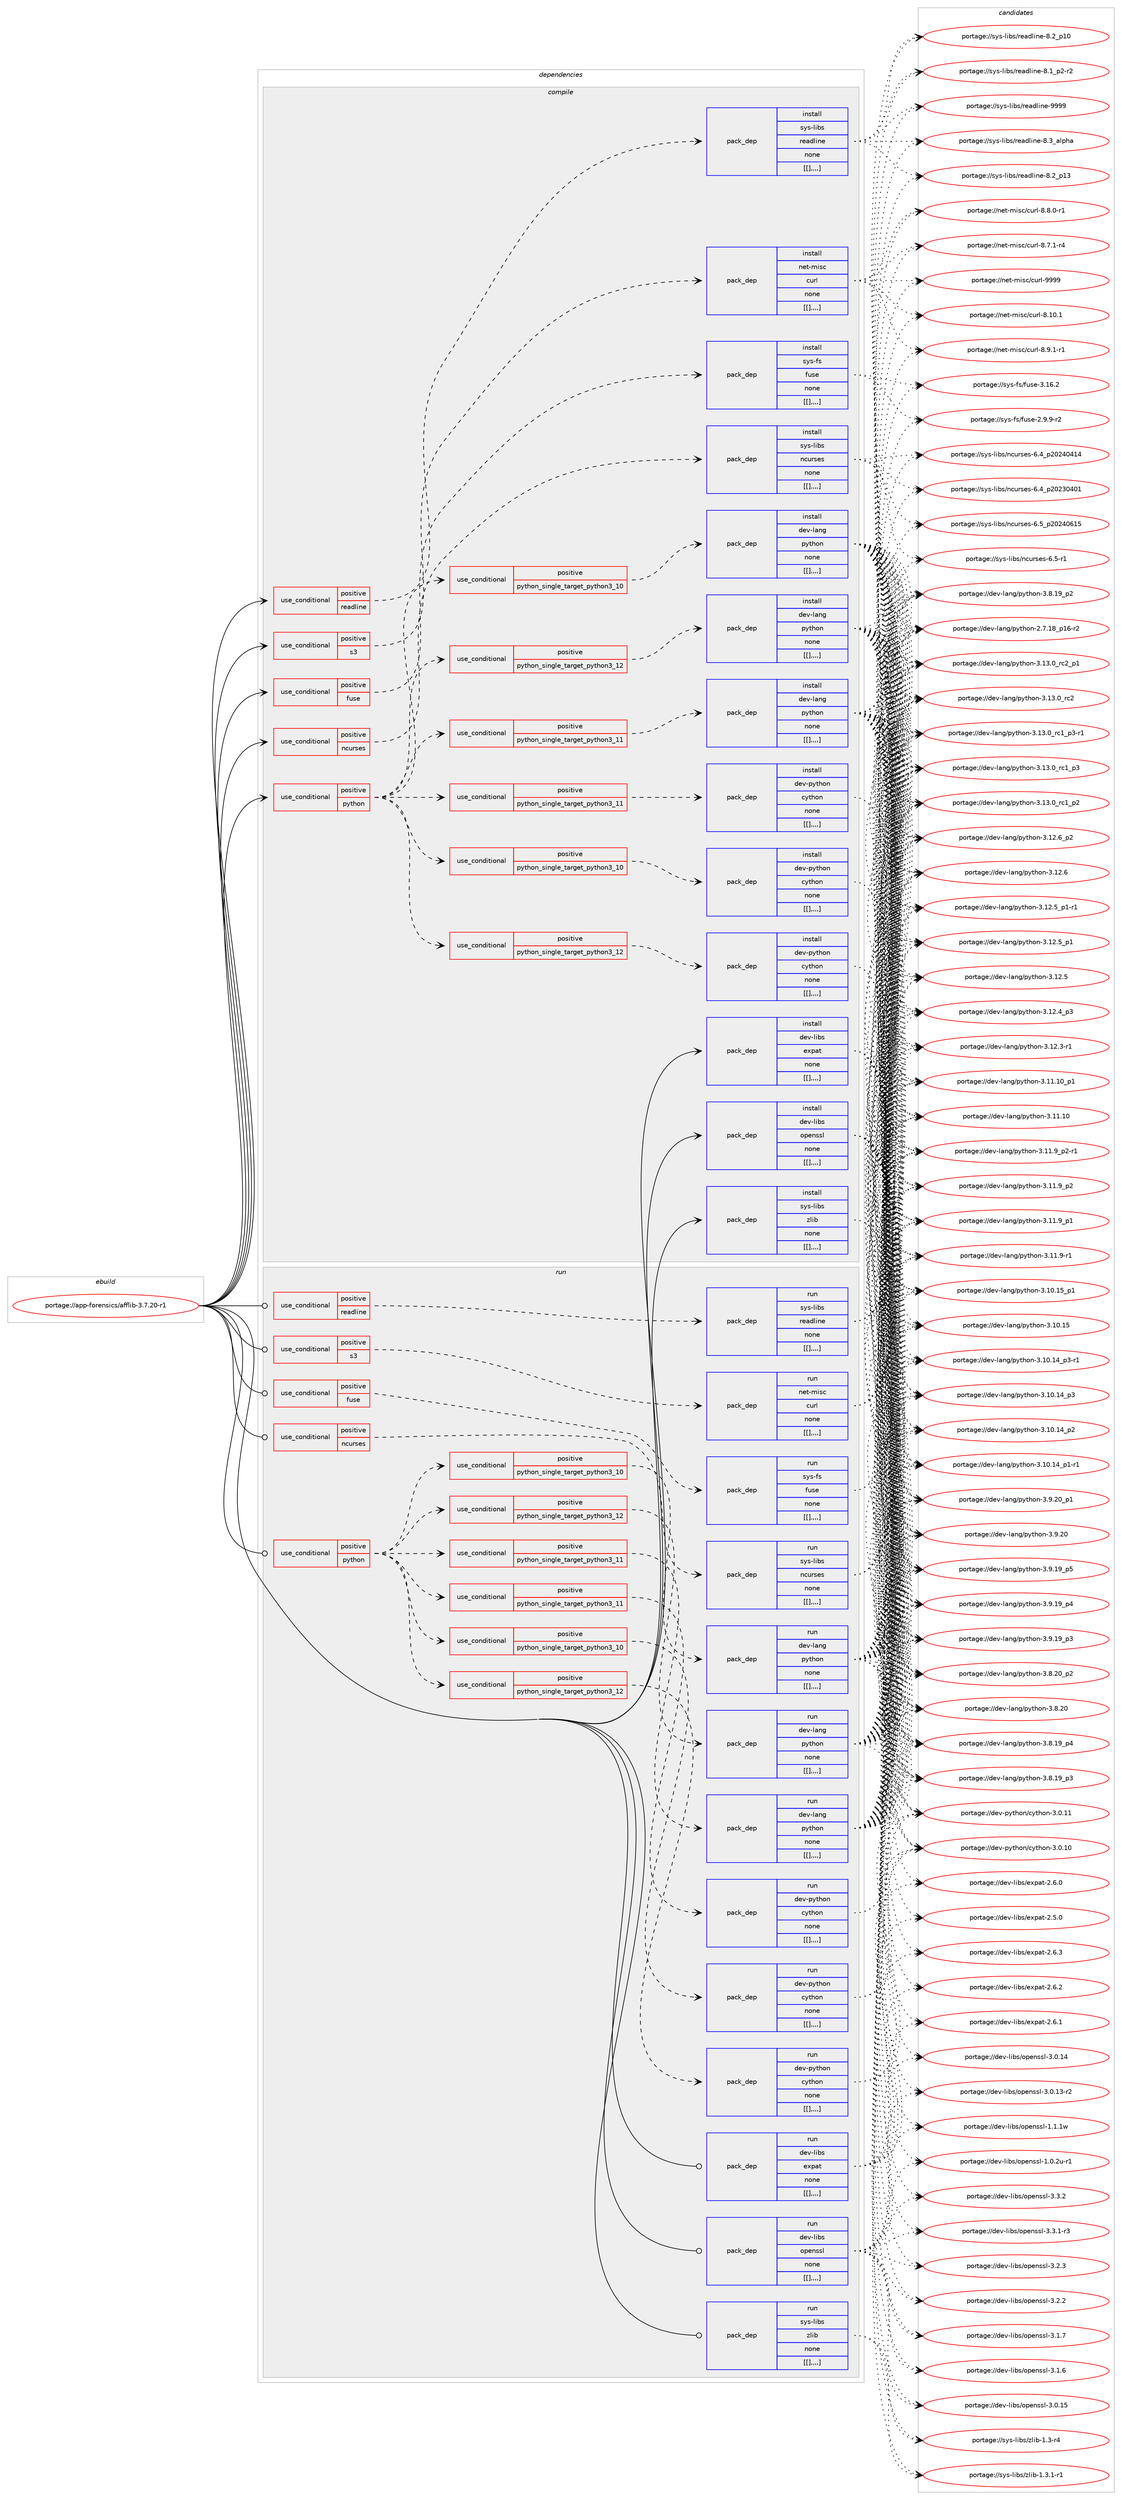 digraph prolog {

# *************
# Graph options
# *************

newrank=true;
concentrate=true;
compound=true;
graph [rankdir=LR,fontname=Helvetica,fontsize=10,ranksep=1.5];#, ranksep=2.5, nodesep=0.2];
edge  [arrowhead=vee];
node  [fontname=Helvetica,fontsize=10];

# **********
# The ebuild
# **********

subgraph cluster_leftcol {
color=gray;
label=<<i>ebuild</i>>;
id [label="portage://app-forensics/afflib-3.7.20-r1", color=red, width=4, href="../app-forensics/afflib-3.7.20-r1.svg"];
}

# ****************
# The dependencies
# ****************

subgraph cluster_midcol {
color=gray;
label=<<i>dependencies</i>>;
subgraph cluster_compile {
fillcolor="#eeeeee";
style=filled;
label=<<i>compile</i>>;
subgraph cond11014 {
dependency36762 [label=<<TABLE BORDER="0" CELLBORDER="1" CELLSPACING="0" CELLPADDING="4"><TR><TD ROWSPAN="3" CELLPADDING="10">use_conditional</TD></TR><TR><TD>positive</TD></TR><TR><TD>fuse</TD></TR></TABLE>>, shape=none, color=red];
subgraph pack25385 {
dependency36763 [label=<<TABLE BORDER="0" CELLBORDER="1" CELLSPACING="0" CELLPADDING="4" WIDTH="220"><TR><TD ROWSPAN="6" CELLPADDING="30">pack_dep</TD></TR><TR><TD WIDTH="110">install</TD></TR><TR><TD>sys-fs</TD></TR><TR><TD>fuse</TD></TR><TR><TD>none</TD></TR><TR><TD>[[],,,,]</TD></TR></TABLE>>, shape=none, color=blue];
}
dependency36762:e -> dependency36763:w [weight=20,style="dashed",arrowhead="vee"];
}
id:e -> dependency36762:w [weight=20,style="solid",arrowhead="vee"];
subgraph cond11015 {
dependency36764 [label=<<TABLE BORDER="0" CELLBORDER="1" CELLSPACING="0" CELLPADDING="4"><TR><TD ROWSPAN="3" CELLPADDING="10">use_conditional</TD></TR><TR><TD>positive</TD></TR><TR><TD>ncurses</TD></TR></TABLE>>, shape=none, color=red];
subgraph pack25386 {
dependency36765 [label=<<TABLE BORDER="0" CELLBORDER="1" CELLSPACING="0" CELLPADDING="4" WIDTH="220"><TR><TD ROWSPAN="6" CELLPADDING="30">pack_dep</TD></TR><TR><TD WIDTH="110">install</TD></TR><TR><TD>sys-libs</TD></TR><TR><TD>ncurses</TD></TR><TR><TD>none</TD></TR><TR><TD>[[],,,,]</TD></TR></TABLE>>, shape=none, color=blue];
}
dependency36764:e -> dependency36765:w [weight=20,style="dashed",arrowhead="vee"];
}
id:e -> dependency36764:w [weight=20,style="solid",arrowhead="vee"];
subgraph cond11016 {
dependency36766 [label=<<TABLE BORDER="0" CELLBORDER="1" CELLSPACING="0" CELLPADDING="4"><TR><TD ROWSPAN="3" CELLPADDING="10">use_conditional</TD></TR><TR><TD>positive</TD></TR><TR><TD>python</TD></TR></TABLE>>, shape=none, color=red];
subgraph cond11017 {
dependency36767 [label=<<TABLE BORDER="0" CELLBORDER="1" CELLSPACING="0" CELLPADDING="4"><TR><TD ROWSPAN="3" CELLPADDING="10">use_conditional</TD></TR><TR><TD>positive</TD></TR><TR><TD>python_single_target_python3_10</TD></TR></TABLE>>, shape=none, color=red];
subgraph pack25387 {
dependency36768 [label=<<TABLE BORDER="0" CELLBORDER="1" CELLSPACING="0" CELLPADDING="4" WIDTH="220"><TR><TD ROWSPAN="6" CELLPADDING="30">pack_dep</TD></TR><TR><TD WIDTH="110">install</TD></TR><TR><TD>dev-lang</TD></TR><TR><TD>python</TD></TR><TR><TD>none</TD></TR><TR><TD>[[],,,,]</TD></TR></TABLE>>, shape=none, color=blue];
}
dependency36767:e -> dependency36768:w [weight=20,style="dashed",arrowhead="vee"];
}
dependency36766:e -> dependency36767:w [weight=20,style="dashed",arrowhead="vee"];
subgraph cond11018 {
dependency36769 [label=<<TABLE BORDER="0" CELLBORDER="1" CELLSPACING="0" CELLPADDING="4"><TR><TD ROWSPAN="3" CELLPADDING="10">use_conditional</TD></TR><TR><TD>positive</TD></TR><TR><TD>python_single_target_python3_11</TD></TR></TABLE>>, shape=none, color=red];
subgraph pack25388 {
dependency36770 [label=<<TABLE BORDER="0" CELLBORDER="1" CELLSPACING="0" CELLPADDING="4" WIDTH="220"><TR><TD ROWSPAN="6" CELLPADDING="30">pack_dep</TD></TR><TR><TD WIDTH="110">install</TD></TR><TR><TD>dev-lang</TD></TR><TR><TD>python</TD></TR><TR><TD>none</TD></TR><TR><TD>[[],,,,]</TD></TR></TABLE>>, shape=none, color=blue];
}
dependency36769:e -> dependency36770:w [weight=20,style="dashed",arrowhead="vee"];
}
dependency36766:e -> dependency36769:w [weight=20,style="dashed",arrowhead="vee"];
subgraph cond11019 {
dependency36771 [label=<<TABLE BORDER="0" CELLBORDER="1" CELLSPACING="0" CELLPADDING="4"><TR><TD ROWSPAN="3" CELLPADDING="10">use_conditional</TD></TR><TR><TD>positive</TD></TR><TR><TD>python_single_target_python3_12</TD></TR></TABLE>>, shape=none, color=red];
subgraph pack25389 {
dependency36772 [label=<<TABLE BORDER="0" CELLBORDER="1" CELLSPACING="0" CELLPADDING="4" WIDTH="220"><TR><TD ROWSPAN="6" CELLPADDING="30">pack_dep</TD></TR><TR><TD WIDTH="110">install</TD></TR><TR><TD>dev-lang</TD></TR><TR><TD>python</TD></TR><TR><TD>none</TD></TR><TR><TD>[[],,,,]</TD></TR></TABLE>>, shape=none, color=blue];
}
dependency36771:e -> dependency36772:w [weight=20,style="dashed",arrowhead="vee"];
}
dependency36766:e -> dependency36771:w [weight=20,style="dashed",arrowhead="vee"];
subgraph cond11020 {
dependency36773 [label=<<TABLE BORDER="0" CELLBORDER="1" CELLSPACING="0" CELLPADDING="4"><TR><TD ROWSPAN="3" CELLPADDING="10">use_conditional</TD></TR><TR><TD>positive</TD></TR><TR><TD>python_single_target_python3_10</TD></TR></TABLE>>, shape=none, color=red];
subgraph pack25390 {
dependency36774 [label=<<TABLE BORDER="0" CELLBORDER="1" CELLSPACING="0" CELLPADDING="4" WIDTH="220"><TR><TD ROWSPAN="6" CELLPADDING="30">pack_dep</TD></TR><TR><TD WIDTH="110">install</TD></TR><TR><TD>dev-python</TD></TR><TR><TD>cython</TD></TR><TR><TD>none</TD></TR><TR><TD>[[],,,,]</TD></TR></TABLE>>, shape=none, color=blue];
}
dependency36773:e -> dependency36774:w [weight=20,style="dashed",arrowhead="vee"];
}
dependency36766:e -> dependency36773:w [weight=20,style="dashed",arrowhead="vee"];
subgraph cond11021 {
dependency36775 [label=<<TABLE BORDER="0" CELLBORDER="1" CELLSPACING="0" CELLPADDING="4"><TR><TD ROWSPAN="3" CELLPADDING="10">use_conditional</TD></TR><TR><TD>positive</TD></TR><TR><TD>python_single_target_python3_11</TD></TR></TABLE>>, shape=none, color=red];
subgraph pack25391 {
dependency36776 [label=<<TABLE BORDER="0" CELLBORDER="1" CELLSPACING="0" CELLPADDING="4" WIDTH="220"><TR><TD ROWSPAN="6" CELLPADDING="30">pack_dep</TD></TR><TR><TD WIDTH="110">install</TD></TR><TR><TD>dev-python</TD></TR><TR><TD>cython</TD></TR><TR><TD>none</TD></TR><TR><TD>[[],,,,]</TD></TR></TABLE>>, shape=none, color=blue];
}
dependency36775:e -> dependency36776:w [weight=20,style="dashed",arrowhead="vee"];
}
dependency36766:e -> dependency36775:w [weight=20,style="dashed",arrowhead="vee"];
subgraph cond11022 {
dependency36777 [label=<<TABLE BORDER="0" CELLBORDER="1" CELLSPACING="0" CELLPADDING="4"><TR><TD ROWSPAN="3" CELLPADDING="10">use_conditional</TD></TR><TR><TD>positive</TD></TR><TR><TD>python_single_target_python3_12</TD></TR></TABLE>>, shape=none, color=red];
subgraph pack25392 {
dependency36778 [label=<<TABLE BORDER="0" CELLBORDER="1" CELLSPACING="0" CELLPADDING="4" WIDTH="220"><TR><TD ROWSPAN="6" CELLPADDING="30">pack_dep</TD></TR><TR><TD WIDTH="110">install</TD></TR><TR><TD>dev-python</TD></TR><TR><TD>cython</TD></TR><TR><TD>none</TD></TR><TR><TD>[[],,,,]</TD></TR></TABLE>>, shape=none, color=blue];
}
dependency36777:e -> dependency36778:w [weight=20,style="dashed",arrowhead="vee"];
}
dependency36766:e -> dependency36777:w [weight=20,style="dashed",arrowhead="vee"];
}
id:e -> dependency36766:w [weight=20,style="solid",arrowhead="vee"];
subgraph cond11023 {
dependency36779 [label=<<TABLE BORDER="0" CELLBORDER="1" CELLSPACING="0" CELLPADDING="4"><TR><TD ROWSPAN="3" CELLPADDING="10">use_conditional</TD></TR><TR><TD>positive</TD></TR><TR><TD>readline</TD></TR></TABLE>>, shape=none, color=red];
subgraph pack25393 {
dependency36780 [label=<<TABLE BORDER="0" CELLBORDER="1" CELLSPACING="0" CELLPADDING="4" WIDTH="220"><TR><TD ROWSPAN="6" CELLPADDING="30">pack_dep</TD></TR><TR><TD WIDTH="110">install</TD></TR><TR><TD>sys-libs</TD></TR><TR><TD>readline</TD></TR><TR><TD>none</TD></TR><TR><TD>[[],,,,]</TD></TR></TABLE>>, shape=none, color=blue];
}
dependency36779:e -> dependency36780:w [weight=20,style="dashed",arrowhead="vee"];
}
id:e -> dependency36779:w [weight=20,style="solid",arrowhead="vee"];
subgraph cond11024 {
dependency36781 [label=<<TABLE BORDER="0" CELLBORDER="1" CELLSPACING="0" CELLPADDING="4"><TR><TD ROWSPAN="3" CELLPADDING="10">use_conditional</TD></TR><TR><TD>positive</TD></TR><TR><TD>s3</TD></TR></TABLE>>, shape=none, color=red];
subgraph pack25394 {
dependency36782 [label=<<TABLE BORDER="0" CELLBORDER="1" CELLSPACING="0" CELLPADDING="4" WIDTH="220"><TR><TD ROWSPAN="6" CELLPADDING="30">pack_dep</TD></TR><TR><TD WIDTH="110">install</TD></TR><TR><TD>net-misc</TD></TR><TR><TD>curl</TD></TR><TR><TD>none</TD></TR><TR><TD>[[],,,,]</TD></TR></TABLE>>, shape=none, color=blue];
}
dependency36781:e -> dependency36782:w [weight=20,style="dashed",arrowhead="vee"];
}
id:e -> dependency36781:w [weight=20,style="solid",arrowhead="vee"];
subgraph pack25395 {
dependency36783 [label=<<TABLE BORDER="0" CELLBORDER="1" CELLSPACING="0" CELLPADDING="4" WIDTH="220"><TR><TD ROWSPAN="6" CELLPADDING="30">pack_dep</TD></TR><TR><TD WIDTH="110">install</TD></TR><TR><TD>dev-libs</TD></TR><TR><TD>expat</TD></TR><TR><TD>none</TD></TR><TR><TD>[[],,,,]</TD></TR></TABLE>>, shape=none, color=blue];
}
id:e -> dependency36783:w [weight=20,style="solid",arrowhead="vee"];
subgraph pack25396 {
dependency36784 [label=<<TABLE BORDER="0" CELLBORDER="1" CELLSPACING="0" CELLPADDING="4" WIDTH="220"><TR><TD ROWSPAN="6" CELLPADDING="30">pack_dep</TD></TR><TR><TD WIDTH="110">install</TD></TR><TR><TD>dev-libs</TD></TR><TR><TD>openssl</TD></TR><TR><TD>none</TD></TR><TR><TD>[[],,,,]</TD></TR></TABLE>>, shape=none, color=blue];
}
id:e -> dependency36784:w [weight=20,style="solid",arrowhead="vee"];
subgraph pack25397 {
dependency36785 [label=<<TABLE BORDER="0" CELLBORDER="1" CELLSPACING="0" CELLPADDING="4" WIDTH="220"><TR><TD ROWSPAN="6" CELLPADDING="30">pack_dep</TD></TR><TR><TD WIDTH="110">install</TD></TR><TR><TD>sys-libs</TD></TR><TR><TD>zlib</TD></TR><TR><TD>none</TD></TR><TR><TD>[[],,,,]</TD></TR></TABLE>>, shape=none, color=blue];
}
id:e -> dependency36785:w [weight=20,style="solid",arrowhead="vee"];
}
subgraph cluster_compileandrun {
fillcolor="#eeeeee";
style=filled;
label=<<i>compile and run</i>>;
}
subgraph cluster_run {
fillcolor="#eeeeee";
style=filled;
label=<<i>run</i>>;
subgraph cond11025 {
dependency36786 [label=<<TABLE BORDER="0" CELLBORDER="1" CELLSPACING="0" CELLPADDING="4"><TR><TD ROWSPAN="3" CELLPADDING="10">use_conditional</TD></TR><TR><TD>positive</TD></TR><TR><TD>fuse</TD></TR></TABLE>>, shape=none, color=red];
subgraph pack25398 {
dependency36787 [label=<<TABLE BORDER="0" CELLBORDER="1" CELLSPACING="0" CELLPADDING="4" WIDTH="220"><TR><TD ROWSPAN="6" CELLPADDING="30">pack_dep</TD></TR><TR><TD WIDTH="110">run</TD></TR><TR><TD>sys-fs</TD></TR><TR><TD>fuse</TD></TR><TR><TD>none</TD></TR><TR><TD>[[],,,,]</TD></TR></TABLE>>, shape=none, color=blue];
}
dependency36786:e -> dependency36787:w [weight=20,style="dashed",arrowhead="vee"];
}
id:e -> dependency36786:w [weight=20,style="solid",arrowhead="odot"];
subgraph cond11026 {
dependency36788 [label=<<TABLE BORDER="0" CELLBORDER="1" CELLSPACING="0" CELLPADDING="4"><TR><TD ROWSPAN="3" CELLPADDING="10">use_conditional</TD></TR><TR><TD>positive</TD></TR><TR><TD>ncurses</TD></TR></TABLE>>, shape=none, color=red];
subgraph pack25399 {
dependency36789 [label=<<TABLE BORDER="0" CELLBORDER="1" CELLSPACING="0" CELLPADDING="4" WIDTH="220"><TR><TD ROWSPAN="6" CELLPADDING="30">pack_dep</TD></TR><TR><TD WIDTH="110">run</TD></TR><TR><TD>sys-libs</TD></TR><TR><TD>ncurses</TD></TR><TR><TD>none</TD></TR><TR><TD>[[],,,,]</TD></TR></TABLE>>, shape=none, color=blue];
}
dependency36788:e -> dependency36789:w [weight=20,style="dashed",arrowhead="vee"];
}
id:e -> dependency36788:w [weight=20,style="solid",arrowhead="odot"];
subgraph cond11027 {
dependency36790 [label=<<TABLE BORDER="0" CELLBORDER="1" CELLSPACING="0" CELLPADDING="4"><TR><TD ROWSPAN="3" CELLPADDING="10">use_conditional</TD></TR><TR><TD>positive</TD></TR><TR><TD>python</TD></TR></TABLE>>, shape=none, color=red];
subgraph cond11028 {
dependency36791 [label=<<TABLE BORDER="0" CELLBORDER="1" CELLSPACING="0" CELLPADDING="4"><TR><TD ROWSPAN="3" CELLPADDING="10">use_conditional</TD></TR><TR><TD>positive</TD></TR><TR><TD>python_single_target_python3_10</TD></TR></TABLE>>, shape=none, color=red];
subgraph pack25400 {
dependency36792 [label=<<TABLE BORDER="0" CELLBORDER="1" CELLSPACING="0" CELLPADDING="4" WIDTH="220"><TR><TD ROWSPAN="6" CELLPADDING="30">pack_dep</TD></TR><TR><TD WIDTH="110">run</TD></TR><TR><TD>dev-lang</TD></TR><TR><TD>python</TD></TR><TR><TD>none</TD></TR><TR><TD>[[],,,,]</TD></TR></TABLE>>, shape=none, color=blue];
}
dependency36791:e -> dependency36792:w [weight=20,style="dashed",arrowhead="vee"];
}
dependency36790:e -> dependency36791:w [weight=20,style="dashed",arrowhead="vee"];
subgraph cond11029 {
dependency36793 [label=<<TABLE BORDER="0" CELLBORDER="1" CELLSPACING="0" CELLPADDING="4"><TR><TD ROWSPAN="3" CELLPADDING="10">use_conditional</TD></TR><TR><TD>positive</TD></TR><TR><TD>python_single_target_python3_11</TD></TR></TABLE>>, shape=none, color=red];
subgraph pack25401 {
dependency36794 [label=<<TABLE BORDER="0" CELLBORDER="1" CELLSPACING="0" CELLPADDING="4" WIDTH="220"><TR><TD ROWSPAN="6" CELLPADDING="30">pack_dep</TD></TR><TR><TD WIDTH="110">run</TD></TR><TR><TD>dev-lang</TD></TR><TR><TD>python</TD></TR><TR><TD>none</TD></TR><TR><TD>[[],,,,]</TD></TR></TABLE>>, shape=none, color=blue];
}
dependency36793:e -> dependency36794:w [weight=20,style="dashed",arrowhead="vee"];
}
dependency36790:e -> dependency36793:w [weight=20,style="dashed",arrowhead="vee"];
subgraph cond11030 {
dependency36795 [label=<<TABLE BORDER="0" CELLBORDER="1" CELLSPACING="0" CELLPADDING="4"><TR><TD ROWSPAN="3" CELLPADDING="10">use_conditional</TD></TR><TR><TD>positive</TD></TR><TR><TD>python_single_target_python3_12</TD></TR></TABLE>>, shape=none, color=red];
subgraph pack25402 {
dependency36796 [label=<<TABLE BORDER="0" CELLBORDER="1" CELLSPACING="0" CELLPADDING="4" WIDTH="220"><TR><TD ROWSPAN="6" CELLPADDING="30">pack_dep</TD></TR><TR><TD WIDTH="110">run</TD></TR><TR><TD>dev-lang</TD></TR><TR><TD>python</TD></TR><TR><TD>none</TD></TR><TR><TD>[[],,,,]</TD></TR></TABLE>>, shape=none, color=blue];
}
dependency36795:e -> dependency36796:w [weight=20,style="dashed",arrowhead="vee"];
}
dependency36790:e -> dependency36795:w [weight=20,style="dashed",arrowhead="vee"];
subgraph cond11031 {
dependency36797 [label=<<TABLE BORDER="0" CELLBORDER="1" CELLSPACING="0" CELLPADDING="4"><TR><TD ROWSPAN="3" CELLPADDING="10">use_conditional</TD></TR><TR><TD>positive</TD></TR><TR><TD>python_single_target_python3_10</TD></TR></TABLE>>, shape=none, color=red];
subgraph pack25403 {
dependency36798 [label=<<TABLE BORDER="0" CELLBORDER="1" CELLSPACING="0" CELLPADDING="4" WIDTH="220"><TR><TD ROWSPAN="6" CELLPADDING="30">pack_dep</TD></TR><TR><TD WIDTH="110">run</TD></TR><TR><TD>dev-python</TD></TR><TR><TD>cython</TD></TR><TR><TD>none</TD></TR><TR><TD>[[],,,,]</TD></TR></TABLE>>, shape=none, color=blue];
}
dependency36797:e -> dependency36798:w [weight=20,style="dashed",arrowhead="vee"];
}
dependency36790:e -> dependency36797:w [weight=20,style="dashed",arrowhead="vee"];
subgraph cond11032 {
dependency36799 [label=<<TABLE BORDER="0" CELLBORDER="1" CELLSPACING="0" CELLPADDING="4"><TR><TD ROWSPAN="3" CELLPADDING="10">use_conditional</TD></TR><TR><TD>positive</TD></TR><TR><TD>python_single_target_python3_11</TD></TR></TABLE>>, shape=none, color=red];
subgraph pack25404 {
dependency36800 [label=<<TABLE BORDER="0" CELLBORDER="1" CELLSPACING="0" CELLPADDING="4" WIDTH="220"><TR><TD ROWSPAN="6" CELLPADDING="30">pack_dep</TD></TR><TR><TD WIDTH="110">run</TD></TR><TR><TD>dev-python</TD></TR><TR><TD>cython</TD></TR><TR><TD>none</TD></TR><TR><TD>[[],,,,]</TD></TR></TABLE>>, shape=none, color=blue];
}
dependency36799:e -> dependency36800:w [weight=20,style="dashed",arrowhead="vee"];
}
dependency36790:e -> dependency36799:w [weight=20,style="dashed",arrowhead="vee"];
subgraph cond11033 {
dependency36801 [label=<<TABLE BORDER="0" CELLBORDER="1" CELLSPACING="0" CELLPADDING="4"><TR><TD ROWSPAN="3" CELLPADDING="10">use_conditional</TD></TR><TR><TD>positive</TD></TR><TR><TD>python_single_target_python3_12</TD></TR></TABLE>>, shape=none, color=red];
subgraph pack25405 {
dependency36802 [label=<<TABLE BORDER="0" CELLBORDER="1" CELLSPACING="0" CELLPADDING="4" WIDTH="220"><TR><TD ROWSPAN="6" CELLPADDING="30">pack_dep</TD></TR><TR><TD WIDTH="110">run</TD></TR><TR><TD>dev-python</TD></TR><TR><TD>cython</TD></TR><TR><TD>none</TD></TR><TR><TD>[[],,,,]</TD></TR></TABLE>>, shape=none, color=blue];
}
dependency36801:e -> dependency36802:w [weight=20,style="dashed",arrowhead="vee"];
}
dependency36790:e -> dependency36801:w [weight=20,style="dashed",arrowhead="vee"];
}
id:e -> dependency36790:w [weight=20,style="solid",arrowhead="odot"];
subgraph cond11034 {
dependency36803 [label=<<TABLE BORDER="0" CELLBORDER="1" CELLSPACING="0" CELLPADDING="4"><TR><TD ROWSPAN="3" CELLPADDING="10">use_conditional</TD></TR><TR><TD>positive</TD></TR><TR><TD>readline</TD></TR></TABLE>>, shape=none, color=red];
subgraph pack25406 {
dependency36804 [label=<<TABLE BORDER="0" CELLBORDER="1" CELLSPACING="0" CELLPADDING="4" WIDTH="220"><TR><TD ROWSPAN="6" CELLPADDING="30">pack_dep</TD></TR><TR><TD WIDTH="110">run</TD></TR><TR><TD>sys-libs</TD></TR><TR><TD>readline</TD></TR><TR><TD>none</TD></TR><TR><TD>[[],,,,]</TD></TR></TABLE>>, shape=none, color=blue];
}
dependency36803:e -> dependency36804:w [weight=20,style="dashed",arrowhead="vee"];
}
id:e -> dependency36803:w [weight=20,style="solid",arrowhead="odot"];
subgraph cond11035 {
dependency36805 [label=<<TABLE BORDER="0" CELLBORDER="1" CELLSPACING="0" CELLPADDING="4"><TR><TD ROWSPAN="3" CELLPADDING="10">use_conditional</TD></TR><TR><TD>positive</TD></TR><TR><TD>s3</TD></TR></TABLE>>, shape=none, color=red];
subgraph pack25407 {
dependency36806 [label=<<TABLE BORDER="0" CELLBORDER="1" CELLSPACING="0" CELLPADDING="4" WIDTH="220"><TR><TD ROWSPAN="6" CELLPADDING="30">pack_dep</TD></TR><TR><TD WIDTH="110">run</TD></TR><TR><TD>net-misc</TD></TR><TR><TD>curl</TD></TR><TR><TD>none</TD></TR><TR><TD>[[],,,,]</TD></TR></TABLE>>, shape=none, color=blue];
}
dependency36805:e -> dependency36806:w [weight=20,style="dashed",arrowhead="vee"];
}
id:e -> dependency36805:w [weight=20,style="solid",arrowhead="odot"];
subgraph pack25408 {
dependency36807 [label=<<TABLE BORDER="0" CELLBORDER="1" CELLSPACING="0" CELLPADDING="4" WIDTH="220"><TR><TD ROWSPAN="6" CELLPADDING="30">pack_dep</TD></TR><TR><TD WIDTH="110">run</TD></TR><TR><TD>dev-libs</TD></TR><TR><TD>expat</TD></TR><TR><TD>none</TD></TR><TR><TD>[[],,,,]</TD></TR></TABLE>>, shape=none, color=blue];
}
id:e -> dependency36807:w [weight=20,style="solid",arrowhead="odot"];
subgraph pack25409 {
dependency36808 [label=<<TABLE BORDER="0" CELLBORDER="1" CELLSPACING="0" CELLPADDING="4" WIDTH="220"><TR><TD ROWSPAN="6" CELLPADDING="30">pack_dep</TD></TR><TR><TD WIDTH="110">run</TD></TR><TR><TD>dev-libs</TD></TR><TR><TD>openssl</TD></TR><TR><TD>none</TD></TR><TR><TD>[[],,,,]</TD></TR></TABLE>>, shape=none, color=blue];
}
id:e -> dependency36808:w [weight=20,style="solid",arrowhead="odot"];
subgraph pack25410 {
dependency36809 [label=<<TABLE BORDER="0" CELLBORDER="1" CELLSPACING="0" CELLPADDING="4" WIDTH="220"><TR><TD ROWSPAN="6" CELLPADDING="30">pack_dep</TD></TR><TR><TD WIDTH="110">run</TD></TR><TR><TD>sys-libs</TD></TR><TR><TD>zlib</TD></TR><TR><TD>none</TD></TR><TR><TD>[[],,,,]</TD></TR></TABLE>>, shape=none, color=blue];
}
id:e -> dependency36809:w [weight=20,style="solid",arrowhead="odot"];
}
}

# **************
# The candidates
# **************

subgraph cluster_choices {
rank=same;
color=gray;
label=<<i>candidates</i>>;

subgraph choice25385 {
color=black;
nodesep=1;
choice115121115451021154710211711510145514649544650 [label="portage://sys-fs/fuse-3.16.2", color=red, width=4,href="../sys-fs/fuse-3.16.2.svg"];
choice11512111545102115471021171151014550465746574511450 [label="portage://sys-fs/fuse-2.9.9-r2", color=red, width=4,href="../sys-fs/fuse-2.9.9-r2.svg"];
dependency36763:e -> choice115121115451021154710211711510145514649544650:w [style=dotted,weight="100"];
dependency36763:e -> choice11512111545102115471021171151014550465746574511450:w [style=dotted,weight="100"];
}
subgraph choice25386 {
color=black;
nodesep=1;
choice1151211154510810598115471109911711411510111545544653951125048505248544953 [label="portage://sys-libs/ncurses-6.5_p20240615", color=red, width=4,href="../sys-libs/ncurses-6.5_p20240615.svg"];
choice11512111545108105981154711099117114115101115455446534511449 [label="portage://sys-libs/ncurses-6.5-r1", color=red, width=4,href="../sys-libs/ncurses-6.5-r1.svg"];
choice1151211154510810598115471109911711411510111545544652951125048505248524952 [label="portage://sys-libs/ncurses-6.4_p20240414", color=red, width=4,href="../sys-libs/ncurses-6.4_p20240414.svg"];
choice1151211154510810598115471109911711411510111545544652951125048505148524849 [label="portage://sys-libs/ncurses-6.4_p20230401", color=red, width=4,href="../sys-libs/ncurses-6.4_p20230401.svg"];
dependency36765:e -> choice1151211154510810598115471109911711411510111545544653951125048505248544953:w [style=dotted,weight="100"];
dependency36765:e -> choice11512111545108105981154711099117114115101115455446534511449:w [style=dotted,weight="100"];
dependency36765:e -> choice1151211154510810598115471109911711411510111545544652951125048505248524952:w [style=dotted,weight="100"];
dependency36765:e -> choice1151211154510810598115471109911711411510111545544652951125048505148524849:w [style=dotted,weight="100"];
}
subgraph choice25387 {
color=black;
nodesep=1;
choice100101118451089711010347112121116104111110455146495146489511499509511249 [label="portage://dev-lang/python-3.13.0_rc2_p1", color=red, width=4,href="../dev-lang/python-3.13.0_rc2_p1.svg"];
choice10010111845108971101034711212111610411111045514649514648951149950 [label="portage://dev-lang/python-3.13.0_rc2", color=red, width=4,href="../dev-lang/python-3.13.0_rc2.svg"];
choice1001011184510897110103471121211161041111104551464951464895114994995112514511449 [label="portage://dev-lang/python-3.13.0_rc1_p3-r1", color=red, width=4,href="../dev-lang/python-3.13.0_rc1_p3-r1.svg"];
choice100101118451089711010347112121116104111110455146495146489511499499511251 [label="portage://dev-lang/python-3.13.0_rc1_p3", color=red, width=4,href="../dev-lang/python-3.13.0_rc1_p3.svg"];
choice100101118451089711010347112121116104111110455146495146489511499499511250 [label="portage://dev-lang/python-3.13.0_rc1_p2", color=red, width=4,href="../dev-lang/python-3.13.0_rc1_p2.svg"];
choice100101118451089711010347112121116104111110455146495046549511250 [label="portage://dev-lang/python-3.12.6_p2", color=red, width=4,href="../dev-lang/python-3.12.6_p2.svg"];
choice10010111845108971101034711212111610411111045514649504654 [label="portage://dev-lang/python-3.12.6", color=red, width=4,href="../dev-lang/python-3.12.6.svg"];
choice1001011184510897110103471121211161041111104551464950465395112494511449 [label="portage://dev-lang/python-3.12.5_p1-r1", color=red, width=4,href="../dev-lang/python-3.12.5_p1-r1.svg"];
choice100101118451089711010347112121116104111110455146495046539511249 [label="portage://dev-lang/python-3.12.5_p1", color=red, width=4,href="../dev-lang/python-3.12.5_p1.svg"];
choice10010111845108971101034711212111610411111045514649504653 [label="portage://dev-lang/python-3.12.5", color=red, width=4,href="../dev-lang/python-3.12.5.svg"];
choice100101118451089711010347112121116104111110455146495046529511251 [label="portage://dev-lang/python-3.12.4_p3", color=red, width=4,href="../dev-lang/python-3.12.4_p3.svg"];
choice100101118451089711010347112121116104111110455146495046514511449 [label="portage://dev-lang/python-3.12.3-r1", color=red, width=4,href="../dev-lang/python-3.12.3-r1.svg"];
choice10010111845108971101034711212111610411111045514649494649489511249 [label="portage://dev-lang/python-3.11.10_p1", color=red, width=4,href="../dev-lang/python-3.11.10_p1.svg"];
choice1001011184510897110103471121211161041111104551464949464948 [label="portage://dev-lang/python-3.11.10", color=red, width=4,href="../dev-lang/python-3.11.10.svg"];
choice1001011184510897110103471121211161041111104551464949465795112504511449 [label="portage://dev-lang/python-3.11.9_p2-r1", color=red, width=4,href="../dev-lang/python-3.11.9_p2-r1.svg"];
choice100101118451089711010347112121116104111110455146494946579511250 [label="portage://dev-lang/python-3.11.9_p2", color=red, width=4,href="../dev-lang/python-3.11.9_p2.svg"];
choice100101118451089711010347112121116104111110455146494946579511249 [label="portage://dev-lang/python-3.11.9_p1", color=red, width=4,href="../dev-lang/python-3.11.9_p1.svg"];
choice100101118451089711010347112121116104111110455146494946574511449 [label="portage://dev-lang/python-3.11.9-r1", color=red, width=4,href="../dev-lang/python-3.11.9-r1.svg"];
choice10010111845108971101034711212111610411111045514649484649539511249 [label="portage://dev-lang/python-3.10.15_p1", color=red, width=4,href="../dev-lang/python-3.10.15_p1.svg"];
choice1001011184510897110103471121211161041111104551464948464953 [label="portage://dev-lang/python-3.10.15", color=red, width=4,href="../dev-lang/python-3.10.15.svg"];
choice100101118451089711010347112121116104111110455146494846495295112514511449 [label="portage://dev-lang/python-3.10.14_p3-r1", color=red, width=4,href="../dev-lang/python-3.10.14_p3-r1.svg"];
choice10010111845108971101034711212111610411111045514649484649529511251 [label="portage://dev-lang/python-3.10.14_p3", color=red, width=4,href="../dev-lang/python-3.10.14_p3.svg"];
choice10010111845108971101034711212111610411111045514649484649529511250 [label="portage://dev-lang/python-3.10.14_p2", color=red, width=4,href="../dev-lang/python-3.10.14_p2.svg"];
choice100101118451089711010347112121116104111110455146494846495295112494511449 [label="portage://dev-lang/python-3.10.14_p1-r1", color=red, width=4,href="../dev-lang/python-3.10.14_p1-r1.svg"];
choice100101118451089711010347112121116104111110455146574650489511249 [label="portage://dev-lang/python-3.9.20_p1", color=red, width=4,href="../dev-lang/python-3.9.20_p1.svg"];
choice10010111845108971101034711212111610411111045514657465048 [label="portage://dev-lang/python-3.9.20", color=red, width=4,href="../dev-lang/python-3.9.20.svg"];
choice100101118451089711010347112121116104111110455146574649579511253 [label="portage://dev-lang/python-3.9.19_p5", color=red, width=4,href="../dev-lang/python-3.9.19_p5.svg"];
choice100101118451089711010347112121116104111110455146574649579511252 [label="portage://dev-lang/python-3.9.19_p4", color=red, width=4,href="../dev-lang/python-3.9.19_p4.svg"];
choice100101118451089711010347112121116104111110455146574649579511251 [label="portage://dev-lang/python-3.9.19_p3", color=red, width=4,href="../dev-lang/python-3.9.19_p3.svg"];
choice100101118451089711010347112121116104111110455146564650489511250 [label="portage://dev-lang/python-3.8.20_p2", color=red, width=4,href="../dev-lang/python-3.8.20_p2.svg"];
choice10010111845108971101034711212111610411111045514656465048 [label="portage://dev-lang/python-3.8.20", color=red, width=4,href="../dev-lang/python-3.8.20.svg"];
choice100101118451089711010347112121116104111110455146564649579511252 [label="portage://dev-lang/python-3.8.19_p4", color=red, width=4,href="../dev-lang/python-3.8.19_p4.svg"];
choice100101118451089711010347112121116104111110455146564649579511251 [label="portage://dev-lang/python-3.8.19_p3", color=red, width=4,href="../dev-lang/python-3.8.19_p3.svg"];
choice100101118451089711010347112121116104111110455146564649579511250 [label="portage://dev-lang/python-3.8.19_p2", color=red, width=4,href="../dev-lang/python-3.8.19_p2.svg"];
choice100101118451089711010347112121116104111110455046554649569511249544511450 [label="portage://dev-lang/python-2.7.18_p16-r2", color=red, width=4,href="../dev-lang/python-2.7.18_p16-r2.svg"];
dependency36768:e -> choice100101118451089711010347112121116104111110455146495146489511499509511249:w [style=dotted,weight="100"];
dependency36768:e -> choice10010111845108971101034711212111610411111045514649514648951149950:w [style=dotted,weight="100"];
dependency36768:e -> choice1001011184510897110103471121211161041111104551464951464895114994995112514511449:w [style=dotted,weight="100"];
dependency36768:e -> choice100101118451089711010347112121116104111110455146495146489511499499511251:w [style=dotted,weight="100"];
dependency36768:e -> choice100101118451089711010347112121116104111110455146495146489511499499511250:w [style=dotted,weight="100"];
dependency36768:e -> choice100101118451089711010347112121116104111110455146495046549511250:w [style=dotted,weight="100"];
dependency36768:e -> choice10010111845108971101034711212111610411111045514649504654:w [style=dotted,weight="100"];
dependency36768:e -> choice1001011184510897110103471121211161041111104551464950465395112494511449:w [style=dotted,weight="100"];
dependency36768:e -> choice100101118451089711010347112121116104111110455146495046539511249:w [style=dotted,weight="100"];
dependency36768:e -> choice10010111845108971101034711212111610411111045514649504653:w [style=dotted,weight="100"];
dependency36768:e -> choice100101118451089711010347112121116104111110455146495046529511251:w [style=dotted,weight="100"];
dependency36768:e -> choice100101118451089711010347112121116104111110455146495046514511449:w [style=dotted,weight="100"];
dependency36768:e -> choice10010111845108971101034711212111610411111045514649494649489511249:w [style=dotted,weight="100"];
dependency36768:e -> choice1001011184510897110103471121211161041111104551464949464948:w [style=dotted,weight="100"];
dependency36768:e -> choice1001011184510897110103471121211161041111104551464949465795112504511449:w [style=dotted,weight="100"];
dependency36768:e -> choice100101118451089711010347112121116104111110455146494946579511250:w [style=dotted,weight="100"];
dependency36768:e -> choice100101118451089711010347112121116104111110455146494946579511249:w [style=dotted,weight="100"];
dependency36768:e -> choice100101118451089711010347112121116104111110455146494946574511449:w [style=dotted,weight="100"];
dependency36768:e -> choice10010111845108971101034711212111610411111045514649484649539511249:w [style=dotted,weight="100"];
dependency36768:e -> choice1001011184510897110103471121211161041111104551464948464953:w [style=dotted,weight="100"];
dependency36768:e -> choice100101118451089711010347112121116104111110455146494846495295112514511449:w [style=dotted,weight="100"];
dependency36768:e -> choice10010111845108971101034711212111610411111045514649484649529511251:w [style=dotted,weight="100"];
dependency36768:e -> choice10010111845108971101034711212111610411111045514649484649529511250:w [style=dotted,weight="100"];
dependency36768:e -> choice100101118451089711010347112121116104111110455146494846495295112494511449:w [style=dotted,weight="100"];
dependency36768:e -> choice100101118451089711010347112121116104111110455146574650489511249:w [style=dotted,weight="100"];
dependency36768:e -> choice10010111845108971101034711212111610411111045514657465048:w [style=dotted,weight="100"];
dependency36768:e -> choice100101118451089711010347112121116104111110455146574649579511253:w [style=dotted,weight="100"];
dependency36768:e -> choice100101118451089711010347112121116104111110455146574649579511252:w [style=dotted,weight="100"];
dependency36768:e -> choice100101118451089711010347112121116104111110455146574649579511251:w [style=dotted,weight="100"];
dependency36768:e -> choice100101118451089711010347112121116104111110455146564650489511250:w [style=dotted,weight="100"];
dependency36768:e -> choice10010111845108971101034711212111610411111045514656465048:w [style=dotted,weight="100"];
dependency36768:e -> choice100101118451089711010347112121116104111110455146564649579511252:w [style=dotted,weight="100"];
dependency36768:e -> choice100101118451089711010347112121116104111110455146564649579511251:w [style=dotted,weight="100"];
dependency36768:e -> choice100101118451089711010347112121116104111110455146564649579511250:w [style=dotted,weight="100"];
dependency36768:e -> choice100101118451089711010347112121116104111110455046554649569511249544511450:w [style=dotted,weight="100"];
}
subgraph choice25388 {
color=black;
nodesep=1;
choice100101118451089711010347112121116104111110455146495146489511499509511249 [label="portage://dev-lang/python-3.13.0_rc2_p1", color=red, width=4,href="../dev-lang/python-3.13.0_rc2_p1.svg"];
choice10010111845108971101034711212111610411111045514649514648951149950 [label="portage://dev-lang/python-3.13.0_rc2", color=red, width=4,href="../dev-lang/python-3.13.0_rc2.svg"];
choice1001011184510897110103471121211161041111104551464951464895114994995112514511449 [label="portage://dev-lang/python-3.13.0_rc1_p3-r1", color=red, width=4,href="../dev-lang/python-3.13.0_rc1_p3-r1.svg"];
choice100101118451089711010347112121116104111110455146495146489511499499511251 [label="portage://dev-lang/python-3.13.0_rc1_p3", color=red, width=4,href="../dev-lang/python-3.13.0_rc1_p3.svg"];
choice100101118451089711010347112121116104111110455146495146489511499499511250 [label="portage://dev-lang/python-3.13.0_rc1_p2", color=red, width=4,href="../dev-lang/python-3.13.0_rc1_p2.svg"];
choice100101118451089711010347112121116104111110455146495046549511250 [label="portage://dev-lang/python-3.12.6_p2", color=red, width=4,href="../dev-lang/python-3.12.6_p2.svg"];
choice10010111845108971101034711212111610411111045514649504654 [label="portage://dev-lang/python-3.12.6", color=red, width=4,href="../dev-lang/python-3.12.6.svg"];
choice1001011184510897110103471121211161041111104551464950465395112494511449 [label="portage://dev-lang/python-3.12.5_p1-r1", color=red, width=4,href="../dev-lang/python-3.12.5_p1-r1.svg"];
choice100101118451089711010347112121116104111110455146495046539511249 [label="portage://dev-lang/python-3.12.5_p1", color=red, width=4,href="../dev-lang/python-3.12.5_p1.svg"];
choice10010111845108971101034711212111610411111045514649504653 [label="portage://dev-lang/python-3.12.5", color=red, width=4,href="../dev-lang/python-3.12.5.svg"];
choice100101118451089711010347112121116104111110455146495046529511251 [label="portage://dev-lang/python-3.12.4_p3", color=red, width=4,href="../dev-lang/python-3.12.4_p3.svg"];
choice100101118451089711010347112121116104111110455146495046514511449 [label="portage://dev-lang/python-3.12.3-r1", color=red, width=4,href="../dev-lang/python-3.12.3-r1.svg"];
choice10010111845108971101034711212111610411111045514649494649489511249 [label="portage://dev-lang/python-3.11.10_p1", color=red, width=4,href="../dev-lang/python-3.11.10_p1.svg"];
choice1001011184510897110103471121211161041111104551464949464948 [label="portage://dev-lang/python-3.11.10", color=red, width=4,href="../dev-lang/python-3.11.10.svg"];
choice1001011184510897110103471121211161041111104551464949465795112504511449 [label="portage://dev-lang/python-3.11.9_p2-r1", color=red, width=4,href="../dev-lang/python-3.11.9_p2-r1.svg"];
choice100101118451089711010347112121116104111110455146494946579511250 [label="portage://dev-lang/python-3.11.9_p2", color=red, width=4,href="../dev-lang/python-3.11.9_p2.svg"];
choice100101118451089711010347112121116104111110455146494946579511249 [label="portage://dev-lang/python-3.11.9_p1", color=red, width=4,href="../dev-lang/python-3.11.9_p1.svg"];
choice100101118451089711010347112121116104111110455146494946574511449 [label="portage://dev-lang/python-3.11.9-r1", color=red, width=4,href="../dev-lang/python-3.11.9-r1.svg"];
choice10010111845108971101034711212111610411111045514649484649539511249 [label="portage://dev-lang/python-3.10.15_p1", color=red, width=4,href="../dev-lang/python-3.10.15_p1.svg"];
choice1001011184510897110103471121211161041111104551464948464953 [label="portage://dev-lang/python-3.10.15", color=red, width=4,href="../dev-lang/python-3.10.15.svg"];
choice100101118451089711010347112121116104111110455146494846495295112514511449 [label="portage://dev-lang/python-3.10.14_p3-r1", color=red, width=4,href="../dev-lang/python-3.10.14_p3-r1.svg"];
choice10010111845108971101034711212111610411111045514649484649529511251 [label="portage://dev-lang/python-3.10.14_p3", color=red, width=4,href="../dev-lang/python-3.10.14_p3.svg"];
choice10010111845108971101034711212111610411111045514649484649529511250 [label="portage://dev-lang/python-3.10.14_p2", color=red, width=4,href="../dev-lang/python-3.10.14_p2.svg"];
choice100101118451089711010347112121116104111110455146494846495295112494511449 [label="portage://dev-lang/python-3.10.14_p1-r1", color=red, width=4,href="../dev-lang/python-3.10.14_p1-r1.svg"];
choice100101118451089711010347112121116104111110455146574650489511249 [label="portage://dev-lang/python-3.9.20_p1", color=red, width=4,href="../dev-lang/python-3.9.20_p1.svg"];
choice10010111845108971101034711212111610411111045514657465048 [label="portage://dev-lang/python-3.9.20", color=red, width=4,href="../dev-lang/python-3.9.20.svg"];
choice100101118451089711010347112121116104111110455146574649579511253 [label="portage://dev-lang/python-3.9.19_p5", color=red, width=4,href="../dev-lang/python-3.9.19_p5.svg"];
choice100101118451089711010347112121116104111110455146574649579511252 [label="portage://dev-lang/python-3.9.19_p4", color=red, width=4,href="../dev-lang/python-3.9.19_p4.svg"];
choice100101118451089711010347112121116104111110455146574649579511251 [label="portage://dev-lang/python-3.9.19_p3", color=red, width=4,href="../dev-lang/python-3.9.19_p3.svg"];
choice100101118451089711010347112121116104111110455146564650489511250 [label="portage://dev-lang/python-3.8.20_p2", color=red, width=4,href="../dev-lang/python-3.8.20_p2.svg"];
choice10010111845108971101034711212111610411111045514656465048 [label="portage://dev-lang/python-3.8.20", color=red, width=4,href="../dev-lang/python-3.8.20.svg"];
choice100101118451089711010347112121116104111110455146564649579511252 [label="portage://dev-lang/python-3.8.19_p4", color=red, width=4,href="../dev-lang/python-3.8.19_p4.svg"];
choice100101118451089711010347112121116104111110455146564649579511251 [label="portage://dev-lang/python-3.8.19_p3", color=red, width=4,href="../dev-lang/python-3.8.19_p3.svg"];
choice100101118451089711010347112121116104111110455146564649579511250 [label="portage://dev-lang/python-3.8.19_p2", color=red, width=4,href="../dev-lang/python-3.8.19_p2.svg"];
choice100101118451089711010347112121116104111110455046554649569511249544511450 [label="portage://dev-lang/python-2.7.18_p16-r2", color=red, width=4,href="../dev-lang/python-2.7.18_p16-r2.svg"];
dependency36770:e -> choice100101118451089711010347112121116104111110455146495146489511499509511249:w [style=dotted,weight="100"];
dependency36770:e -> choice10010111845108971101034711212111610411111045514649514648951149950:w [style=dotted,weight="100"];
dependency36770:e -> choice1001011184510897110103471121211161041111104551464951464895114994995112514511449:w [style=dotted,weight="100"];
dependency36770:e -> choice100101118451089711010347112121116104111110455146495146489511499499511251:w [style=dotted,weight="100"];
dependency36770:e -> choice100101118451089711010347112121116104111110455146495146489511499499511250:w [style=dotted,weight="100"];
dependency36770:e -> choice100101118451089711010347112121116104111110455146495046549511250:w [style=dotted,weight="100"];
dependency36770:e -> choice10010111845108971101034711212111610411111045514649504654:w [style=dotted,weight="100"];
dependency36770:e -> choice1001011184510897110103471121211161041111104551464950465395112494511449:w [style=dotted,weight="100"];
dependency36770:e -> choice100101118451089711010347112121116104111110455146495046539511249:w [style=dotted,weight="100"];
dependency36770:e -> choice10010111845108971101034711212111610411111045514649504653:w [style=dotted,weight="100"];
dependency36770:e -> choice100101118451089711010347112121116104111110455146495046529511251:w [style=dotted,weight="100"];
dependency36770:e -> choice100101118451089711010347112121116104111110455146495046514511449:w [style=dotted,weight="100"];
dependency36770:e -> choice10010111845108971101034711212111610411111045514649494649489511249:w [style=dotted,weight="100"];
dependency36770:e -> choice1001011184510897110103471121211161041111104551464949464948:w [style=dotted,weight="100"];
dependency36770:e -> choice1001011184510897110103471121211161041111104551464949465795112504511449:w [style=dotted,weight="100"];
dependency36770:e -> choice100101118451089711010347112121116104111110455146494946579511250:w [style=dotted,weight="100"];
dependency36770:e -> choice100101118451089711010347112121116104111110455146494946579511249:w [style=dotted,weight="100"];
dependency36770:e -> choice100101118451089711010347112121116104111110455146494946574511449:w [style=dotted,weight="100"];
dependency36770:e -> choice10010111845108971101034711212111610411111045514649484649539511249:w [style=dotted,weight="100"];
dependency36770:e -> choice1001011184510897110103471121211161041111104551464948464953:w [style=dotted,weight="100"];
dependency36770:e -> choice100101118451089711010347112121116104111110455146494846495295112514511449:w [style=dotted,weight="100"];
dependency36770:e -> choice10010111845108971101034711212111610411111045514649484649529511251:w [style=dotted,weight="100"];
dependency36770:e -> choice10010111845108971101034711212111610411111045514649484649529511250:w [style=dotted,weight="100"];
dependency36770:e -> choice100101118451089711010347112121116104111110455146494846495295112494511449:w [style=dotted,weight="100"];
dependency36770:e -> choice100101118451089711010347112121116104111110455146574650489511249:w [style=dotted,weight="100"];
dependency36770:e -> choice10010111845108971101034711212111610411111045514657465048:w [style=dotted,weight="100"];
dependency36770:e -> choice100101118451089711010347112121116104111110455146574649579511253:w [style=dotted,weight="100"];
dependency36770:e -> choice100101118451089711010347112121116104111110455146574649579511252:w [style=dotted,weight="100"];
dependency36770:e -> choice100101118451089711010347112121116104111110455146574649579511251:w [style=dotted,weight="100"];
dependency36770:e -> choice100101118451089711010347112121116104111110455146564650489511250:w [style=dotted,weight="100"];
dependency36770:e -> choice10010111845108971101034711212111610411111045514656465048:w [style=dotted,weight="100"];
dependency36770:e -> choice100101118451089711010347112121116104111110455146564649579511252:w [style=dotted,weight="100"];
dependency36770:e -> choice100101118451089711010347112121116104111110455146564649579511251:w [style=dotted,weight="100"];
dependency36770:e -> choice100101118451089711010347112121116104111110455146564649579511250:w [style=dotted,weight="100"];
dependency36770:e -> choice100101118451089711010347112121116104111110455046554649569511249544511450:w [style=dotted,weight="100"];
}
subgraph choice25389 {
color=black;
nodesep=1;
choice100101118451089711010347112121116104111110455146495146489511499509511249 [label="portage://dev-lang/python-3.13.0_rc2_p1", color=red, width=4,href="../dev-lang/python-3.13.0_rc2_p1.svg"];
choice10010111845108971101034711212111610411111045514649514648951149950 [label="portage://dev-lang/python-3.13.0_rc2", color=red, width=4,href="../dev-lang/python-3.13.0_rc2.svg"];
choice1001011184510897110103471121211161041111104551464951464895114994995112514511449 [label="portage://dev-lang/python-3.13.0_rc1_p3-r1", color=red, width=4,href="../dev-lang/python-3.13.0_rc1_p3-r1.svg"];
choice100101118451089711010347112121116104111110455146495146489511499499511251 [label="portage://dev-lang/python-3.13.0_rc1_p3", color=red, width=4,href="../dev-lang/python-3.13.0_rc1_p3.svg"];
choice100101118451089711010347112121116104111110455146495146489511499499511250 [label="portage://dev-lang/python-3.13.0_rc1_p2", color=red, width=4,href="../dev-lang/python-3.13.0_rc1_p2.svg"];
choice100101118451089711010347112121116104111110455146495046549511250 [label="portage://dev-lang/python-3.12.6_p2", color=red, width=4,href="../dev-lang/python-3.12.6_p2.svg"];
choice10010111845108971101034711212111610411111045514649504654 [label="portage://dev-lang/python-3.12.6", color=red, width=4,href="../dev-lang/python-3.12.6.svg"];
choice1001011184510897110103471121211161041111104551464950465395112494511449 [label="portage://dev-lang/python-3.12.5_p1-r1", color=red, width=4,href="../dev-lang/python-3.12.5_p1-r1.svg"];
choice100101118451089711010347112121116104111110455146495046539511249 [label="portage://dev-lang/python-3.12.5_p1", color=red, width=4,href="../dev-lang/python-3.12.5_p1.svg"];
choice10010111845108971101034711212111610411111045514649504653 [label="portage://dev-lang/python-3.12.5", color=red, width=4,href="../dev-lang/python-3.12.5.svg"];
choice100101118451089711010347112121116104111110455146495046529511251 [label="portage://dev-lang/python-3.12.4_p3", color=red, width=4,href="../dev-lang/python-3.12.4_p3.svg"];
choice100101118451089711010347112121116104111110455146495046514511449 [label="portage://dev-lang/python-3.12.3-r1", color=red, width=4,href="../dev-lang/python-3.12.3-r1.svg"];
choice10010111845108971101034711212111610411111045514649494649489511249 [label="portage://dev-lang/python-3.11.10_p1", color=red, width=4,href="../dev-lang/python-3.11.10_p1.svg"];
choice1001011184510897110103471121211161041111104551464949464948 [label="portage://dev-lang/python-3.11.10", color=red, width=4,href="../dev-lang/python-3.11.10.svg"];
choice1001011184510897110103471121211161041111104551464949465795112504511449 [label="portage://dev-lang/python-3.11.9_p2-r1", color=red, width=4,href="../dev-lang/python-3.11.9_p2-r1.svg"];
choice100101118451089711010347112121116104111110455146494946579511250 [label="portage://dev-lang/python-3.11.9_p2", color=red, width=4,href="../dev-lang/python-3.11.9_p2.svg"];
choice100101118451089711010347112121116104111110455146494946579511249 [label="portage://dev-lang/python-3.11.9_p1", color=red, width=4,href="../dev-lang/python-3.11.9_p1.svg"];
choice100101118451089711010347112121116104111110455146494946574511449 [label="portage://dev-lang/python-3.11.9-r1", color=red, width=4,href="../dev-lang/python-3.11.9-r1.svg"];
choice10010111845108971101034711212111610411111045514649484649539511249 [label="portage://dev-lang/python-3.10.15_p1", color=red, width=4,href="../dev-lang/python-3.10.15_p1.svg"];
choice1001011184510897110103471121211161041111104551464948464953 [label="portage://dev-lang/python-3.10.15", color=red, width=4,href="../dev-lang/python-3.10.15.svg"];
choice100101118451089711010347112121116104111110455146494846495295112514511449 [label="portage://dev-lang/python-3.10.14_p3-r1", color=red, width=4,href="../dev-lang/python-3.10.14_p3-r1.svg"];
choice10010111845108971101034711212111610411111045514649484649529511251 [label="portage://dev-lang/python-3.10.14_p3", color=red, width=4,href="../dev-lang/python-3.10.14_p3.svg"];
choice10010111845108971101034711212111610411111045514649484649529511250 [label="portage://dev-lang/python-3.10.14_p2", color=red, width=4,href="../dev-lang/python-3.10.14_p2.svg"];
choice100101118451089711010347112121116104111110455146494846495295112494511449 [label="portage://dev-lang/python-3.10.14_p1-r1", color=red, width=4,href="../dev-lang/python-3.10.14_p1-r1.svg"];
choice100101118451089711010347112121116104111110455146574650489511249 [label="portage://dev-lang/python-3.9.20_p1", color=red, width=4,href="../dev-lang/python-3.9.20_p1.svg"];
choice10010111845108971101034711212111610411111045514657465048 [label="portage://dev-lang/python-3.9.20", color=red, width=4,href="../dev-lang/python-3.9.20.svg"];
choice100101118451089711010347112121116104111110455146574649579511253 [label="portage://dev-lang/python-3.9.19_p5", color=red, width=4,href="../dev-lang/python-3.9.19_p5.svg"];
choice100101118451089711010347112121116104111110455146574649579511252 [label="portage://dev-lang/python-3.9.19_p4", color=red, width=4,href="../dev-lang/python-3.9.19_p4.svg"];
choice100101118451089711010347112121116104111110455146574649579511251 [label="portage://dev-lang/python-3.9.19_p3", color=red, width=4,href="../dev-lang/python-3.9.19_p3.svg"];
choice100101118451089711010347112121116104111110455146564650489511250 [label="portage://dev-lang/python-3.8.20_p2", color=red, width=4,href="../dev-lang/python-3.8.20_p2.svg"];
choice10010111845108971101034711212111610411111045514656465048 [label="portage://dev-lang/python-3.8.20", color=red, width=4,href="../dev-lang/python-3.8.20.svg"];
choice100101118451089711010347112121116104111110455146564649579511252 [label="portage://dev-lang/python-3.8.19_p4", color=red, width=4,href="../dev-lang/python-3.8.19_p4.svg"];
choice100101118451089711010347112121116104111110455146564649579511251 [label="portage://dev-lang/python-3.8.19_p3", color=red, width=4,href="../dev-lang/python-3.8.19_p3.svg"];
choice100101118451089711010347112121116104111110455146564649579511250 [label="portage://dev-lang/python-3.8.19_p2", color=red, width=4,href="../dev-lang/python-3.8.19_p2.svg"];
choice100101118451089711010347112121116104111110455046554649569511249544511450 [label="portage://dev-lang/python-2.7.18_p16-r2", color=red, width=4,href="../dev-lang/python-2.7.18_p16-r2.svg"];
dependency36772:e -> choice100101118451089711010347112121116104111110455146495146489511499509511249:w [style=dotted,weight="100"];
dependency36772:e -> choice10010111845108971101034711212111610411111045514649514648951149950:w [style=dotted,weight="100"];
dependency36772:e -> choice1001011184510897110103471121211161041111104551464951464895114994995112514511449:w [style=dotted,weight="100"];
dependency36772:e -> choice100101118451089711010347112121116104111110455146495146489511499499511251:w [style=dotted,weight="100"];
dependency36772:e -> choice100101118451089711010347112121116104111110455146495146489511499499511250:w [style=dotted,weight="100"];
dependency36772:e -> choice100101118451089711010347112121116104111110455146495046549511250:w [style=dotted,weight="100"];
dependency36772:e -> choice10010111845108971101034711212111610411111045514649504654:w [style=dotted,weight="100"];
dependency36772:e -> choice1001011184510897110103471121211161041111104551464950465395112494511449:w [style=dotted,weight="100"];
dependency36772:e -> choice100101118451089711010347112121116104111110455146495046539511249:w [style=dotted,weight="100"];
dependency36772:e -> choice10010111845108971101034711212111610411111045514649504653:w [style=dotted,weight="100"];
dependency36772:e -> choice100101118451089711010347112121116104111110455146495046529511251:w [style=dotted,weight="100"];
dependency36772:e -> choice100101118451089711010347112121116104111110455146495046514511449:w [style=dotted,weight="100"];
dependency36772:e -> choice10010111845108971101034711212111610411111045514649494649489511249:w [style=dotted,weight="100"];
dependency36772:e -> choice1001011184510897110103471121211161041111104551464949464948:w [style=dotted,weight="100"];
dependency36772:e -> choice1001011184510897110103471121211161041111104551464949465795112504511449:w [style=dotted,weight="100"];
dependency36772:e -> choice100101118451089711010347112121116104111110455146494946579511250:w [style=dotted,weight="100"];
dependency36772:e -> choice100101118451089711010347112121116104111110455146494946579511249:w [style=dotted,weight="100"];
dependency36772:e -> choice100101118451089711010347112121116104111110455146494946574511449:w [style=dotted,weight="100"];
dependency36772:e -> choice10010111845108971101034711212111610411111045514649484649539511249:w [style=dotted,weight="100"];
dependency36772:e -> choice1001011184510897110103471121211161041111104551464948464953:w [style=dotted,weight="100"];
dependency36772:e -> choice100101118451089711010347112121116104111110455146494846495295112514511449:w [style=dotted,weight="100"];
dependency36772:e -> choice10010111845108971101034711212111610411111045514649484649529511251:w [style=dotted,weight="100"];
dependency36772:e -> choice10010111845108971101034711212111610411111045514649484649529511250:w [style=dotted,weight="100"];
dependency36772:e -> choice100101118451089711010347112121116104111110455146494846495295112494511449:w [style=dotted,weight="100"];
dependency36772:e -> choice100101118451089711010347112121116104111110455146574650489511249:w [style=dotted,weight="100"];
dependency36772:e -> choice10010111845108971101034711212111610411111045514657465048:w [style=dotted,weight="100"];
dependency36772:e -> choice100101118451089711010347112121116104111110455146574649579511253:w [style=dotted,weight="100"];
dependency36772:e -> choice100101118451089711010347112121116104111110455146574649579511252:w [style=dotted,weight="100"];
dependency36772:e -> choice100101118451089711010347112121116104111110455146574649579511251:w [style=dotted,weight="100"];
dependency36772:e -> choice100101118451089711010347112121116104111110455146564650489511250:w [style=dotted,weight="100"];
dependency36772:e -> choice10010111845108971101034711212111610411111045514656465048:w [style=dotted,weight="100"];
dependency36772:e -> choice100101118451089711010347112121116104111110455146564649579511252:w [style=dotted,weight="100"];
dependency36772:e -> choice100101118451089711010347112121116104111110455146564649579511251:w [style=dotted,weight="100"];
dependency36772:e -> choice100101118451089711010347112121116104111110455146564649579511250:w [style=dotted,weight="100"];
dependency36772:e -> choice100101118451089711010347112121116104111110455046554649569511249544511450:w [style=dotted,weight="100"];
}
subgraph choice25390 {
color=black;
nodesep=1;
choice10010111845112121116104111110479912111610411111045514648464949 [label="portage://dev-python/cython-3.0.11", color=red, width=4,href="../dev-python/cython-3.0.11.svg"];
choice10010111845112121116104111110479912111610411111045514648464948 [label="portage://dev-python/cython-3.0.10", color=red, width=4,href="../dev-python/cython-3.0.10.svg"];
dependency36774:e -> choice10010111845112121116104111110479912111610411111045514648464949:w [style=dotted,weight="100"];
dependency36774:e -> choice10010111845112121116104111110479912111610411111045514648464948:w [style=dotted,weight="100"];
}
subgraph choice25391 {
color=black;
nodesep=1;
choice10010111845112121116104111110479912111610411111045514648464949 [label="portage://dev-python/cython-3.0.11", color=red, width=4,href="../dev-python/cython-3.0.11.svg"];
choice10010111845112121116104111110479912111610411111045514648464948 [label="portage://dev-python/cython-3.0.10", color=red, width=4,href="../dev-python/cython-3.0.10.svg"];
dependency36776:e -> choice10010111845112121116104111110479912111610411111045514648464949:w [style=dotted,weight="100"];
dependency36776:e -> choice10010111845112121116104111110479912111610411111045514648464948:w [style=dotted,weight="100"];
}
subgraph choice25392 {
color=black;
nodesep=1;
choice10010111845112121116104111110479912111610411111045514648464949 [label="portage://dev-python/cython-3.0.11", color=red, width=4,href="../dev-python/cython-3.0.11.svg"];
choice10010111845112121116104111110479912111610411111045514648464948 [label="portage://dev-python/cython-3.0.10", color=red, width=4,href="../dev-python/cython-3.0.10.svg"];
dependency36778:e -> choice10010111845112121116104111110479912111610411111045514648464949:w [style=dotted,weight="100"];
dependency36778:e -> choice10010111845112121116104111110479912111610411111045514648464948:w [style=dotted,weight="100"];
}
subgraph choice25393 {
color=black;
nodesep=1;
choice115121115451081059811547114101971001081051101014557575757 [label="portage://sys-libs/readline-9999", color=red, width=4,href="../sys-libs/readline-9999.svg"];
choice1151211154510810598115471141019710010810511010145564651959710811210497 [label="portage://sys-libs/readline-8.3_alpha", color=red, width=4,href="../sys-libs/readline-8.3_alpha.svg"];
choice1151211154510810598115471141019710010810511010145564650951124951 [label="portage://sys-libs/readline-8.2_p13", color=red, width=4,href="../sys-libs/readline-8.2_p13.svg"];
choice1151211154510810598115471141019710010810511010145564650951124948 [label="portage://sys-libs/readline-8.2_p10", color=red, width=4,href="../sys-libs/readline-8.2_p10.svg"];
choice115121115451081059811547114101971001081051101014556464995112504511450 [label="portage://sys-libs/readline-8.1_p2-r2", color=red, width=4,href="../sys-libs/readline-8.1_p2-r2.svg"];
dependency36780:e -> choice115121115451081059811547114101971001081051101014557575757:w [style=dotted,weight="100"];
dependency36780:e -> choice1151211154510810598115471141019710010810511010145564651959710811210497:w [style=dotted,weight="100"];
dependency36780:e -> choice1151211154510810598115471141019710010810511010145564650951124951:w [style=dotted,weight="100"];
dependency36780:e -> choice1151211154510810598115471141019710010810511010145564650951124948:w [style=dotted,weight="100"];
dependency36780:e -> choice115121115451081059811547114101971001081051101014556464995112504511450:w [style=dotted,weight="100"];
}
subgraph choice25394 {
color=black;
nodesep=1;
choice110101116451091051159947991171141084557575757 [label="portage://net-misc/curl-9999", color=red, width=4,href="../net-misc/curl-9999.svg"];
choice1101011164510910511599479911711410845564649484649 [label="portage://net-misc/curl-8.10.1", color=red, width=4,href="../net-misc/curl-8.10.1.svg"];
choice110101116451091051159947991171141084556465746494511449 [label="portage://net-misc/curl-8.9.1-r1", color=red, width=4,href="../net-misc/curl-8.9.1-r1.svg"];
choice110101116451091051159947991171141084556465646484511449 [label="portage://net-misc/curl-8.8.0-r1", color=red, width=4,href="../net-misc/curl-8.8.0-r1.svg"];
choice110101116451091051159947991171141084556465546494511452 [label="portage://net-misc/curl-8.7.1-r4", color=red, width=4,href="../net-misc/curl-8.7.1-r4.svg"];
dependency36782:e -> choice110101116451091051159947991171141084557575757:w [style=dotted,weight="100"];
dependency36782:e -> choice1101011164510910511599479911711410845564649484649:w [style=dotted,weight="100"];
dependency36782:e -> choice110101116451091051159947991171141084556465746494511449:w [style=dotted,weight="100"];
dependency36782:e -> choice110101116451091051159947991171141084556465646484511449:w [style=dotted,weight="100"];
dependency36782:e -> choice110101116451091051159947991171141084556465546494511452:w [style=dotted,weight="100"];
}
subgraph choice25395 {
color=black;
nodesep=1;
choice10010111845108105981154710112011297116455046544651 [label="portage://dev-libs/expat-2.6.3", color=red, width=4,href="../dev-libs/expat-2.6.3.svg"];
choice10010111845108105981154710112011297116455046544650 [label="portage://dev-libs/expat-2.6.2", color=red, width=4,href="../dev-libs/expat-2.6.2.svg"];
choice10010111845108105981154710112011297116455046544649 [label="portage://dev-libs/expat-2.6.1", color=red, width=4,href="../dev-libs/expat-2.6.1.svg"];
choice10010111845108105981154710112011297116455046544648 [label="portage://dev-libs/expat-2.6.0", color=red, width=4,href="../dev-libs/expat-2.6.0.svg"];
choice10010111845108105981154710112011297116455046534648 [label="portage://dev-libs/expat-2.5.0", color=red, width=4,href="../dev-libs/expat-2.5.0.svg"];
dependency36783:e -> choice10010111845108105981154710112011297116455046544651:w [style=dotted,weight="100"];
dependency36783:e -> choice10010111845108105981154710112011297116455046544650:w [style=dotted,weight="100"];
dependency36783:e -> choice10010111845108105981154710112011297116455046544649:w [style=dotted,weight="100"];
dependency36783:e -> choice10010111845108105981154710112011297116455046544648:w [style=dotted,weight="100"];
dependency36783:e -> choice10010111845108105981154710112011297116455046534648:w [style=dotted,weight="100"];
}
subgraph choice25396 {
color=black;
nodesep=1;
choice100101118451081059811547111112101110115115108455146514650 [label="portage://dev-libs/openssl-3.3.2", color=red, width=4,href="../dev-libs/openssl-3.3.2.svg"];
choice1001011184510810598115471111121011101151151084551465146494511451 [label="portage://dev-libs/openssl-3.3.1-r3", color=red, width=4,href="../dev-libs/openssl-3.3.1-r3.svg"];
choice100101118451081059811547111112101110115115108455146504651 [label="portage://dev-libs/openssl-3.2.3", color=red, width=4,href="../dev-libs/openssl-3.2.3.svg"];
choice100101118451081059811547111112101110115115108455146504650 [label="portage://dev-libs/openssl-3.2.2", color=red, width=4,href="../dev-libs/openssl-3.2.2.svg"];
choice100101118451081059811547111112101110115115108455146494655 [label="portage://dev-libs/openssl-3.1.7", color=red, width=4,href="../dev-libs/openssl-3.1.7.svg"];
choice100101118451081059811547111112101110115115108455146494654 [label="portage://dev-libs/openssl-3.1.6", color=red, width=4,href="../dev-libs/openssl-3.1.6.svg"];
choice10010111845108105981154711111210111011511510845514648464953 [label="portage://dev-libs/openssl-3.0.15", color=red, width=4,href="../dev-libs/openssl-3.0.15.svg"];
choice10010111845108105981154711111210111011511510845514648464952 [label="portage://dev-libs/openssl-3.0.14", color=red, width=4,href="../dev-libs/openssl-3.0.14.svg"];
choice100101118451081059811547111112101110115115108455146484649514511450 [label="portage://dev-libs/openssl-3.0.13-r2", color=red, width=4,href="../dev-libs/openssl-3.0.13-r2.svg"];
choice100101118451081059811547111112101110115115108454946494649119 [label="portage://dev-libs/openssl-1.1.1w", color=red, width=4,href="../dev-libs/openssl-1.1.1w.svg"];
choice1001011184510810598115471111121011101151151084549464846501174511449 [label="portage://dev-libs/openssl-1.0.2u-r1", color=red, width=4,href="../dev-libs/openssl-1.0.2u-r1.svg"];
dependency36784:e -> choice100101118451081059811547111112101110115115108455146514650:w [style=dotted,weight="100"];
dependency36784:e -> choice1001011184510810598115471111121011101151151084551465146494511451:w [style=dotted,weight="100"];
dependency36784:e -> choice100101118451081059811547111112101110115115108455146504651:w [style=dotted,weight="100"];
dependency36784:e -> choice100101118451081059811547111112101110115115108455146504650:w [style=dotted,weight="100"];
dependency36784:e -> choice100101118451081059811547111112101110115115108455146494655:w [style=dotted,weight="100"];
dependency36784:e -> choice100101118451081059811547111112101110115115108455146494654:w [style=dotted,weight="100"];
dependency36784:e -> choice10010111845108105981154711111210111011511510845514648464953:w [style=dotted,weight="100"];
dependency36784:e -> choice10010111845108105981154711111210111011511510845514648464952:w [style=dotted,weight="100"];
dependency36784:e -> choice100101118451081059811547111112101110115115108455146484649514511450:w [style=dotted,weight="100"];
dependency36784:e -> choice100101118451081059811547111112101110115115108454946494649119:w [style=dotted,weight="100"];
dependency36784:e -> choice1001011184510810598115471111121011101151151084549464846501174511449:w [style=dotted,weight="100"];
}
subgraph choice25397 {
color=black;
nodesep=1;
choice115121115451081059811547122108105984549465146494511449 [label="portage://sys-libs/zlib-1.3.1-r1", color=red, width=4,href="../sys-libs/zlib-1.3.1-r1.svg"];
choice11512111545108105981154712210810598454946514511452 [label="portage://sys-libs/zlib-1.3-r4", color=red, width=4,href="../sys-libs/zlib-1.3-r4.svg"];
dependency36785:e -> choice115121115451081059811547122108105984549465146494511449:w [style=dotted,weight="100"];
dependency36785:e -> choice11512111545108105981154712210810598454946514511452:w [style=dotted,weight="100"];
}
subgraph choice25398 {
color=black;
nodesep=1;
choice115121115451021154710211711510145514649544650 [label="portage://sys-fs/fuse-3.16.2", color=red, width=4,href="../sys-fs/fuse-3.16.2.svg"];
choice11512111545102115471021171151014550465746574511450 [label="portage://sys-fs/fuse-2.9.9-r2", color=red, width=4,href="../sys-fs/fuse-2.9.9-r2.svg"];
dependency36787:e -> choice115121115451021154710211711510145514649544650:w [style=dotted,weight="100"];
dependency36787:e -> choice11512111545102115471021171151014550465746574511450:w [style=dotted,weight="100"];
}
subgraph choice25399 {
color=black;
nodesep=1;
choice1151211154510810598115471109911711411510111545544653951125048505248544953 [label="portage://sys-libs/ncurses-6.5_p20240615", color=red, width=4,href="../sys-libs/ncurses-6.5_p20240615.svg"];
choice11512111545108105981154711099117114115101115455446534511449 [label="portage://sys-libs/ncurses-6.5-r1", color=red, width=4,href="../sys-libs/ncurses-6.5-r1.svg"];
choice1151211154510810598115471109911711411510111545544652951125048505248524952 [label="portage://sys-libs/ncurses-6.4_p20240414", color=red, width=4,href="../sys-libs/ncurses-6.4_p20240414.svg"];
choice1151211154510810598115471109911711411510111545544652951125048505148524849 [label="portage://sys-libs/ncurses-6.4_p20230401", color=red, width=4,href="../sys-libs/ncurses-6.4_p20230401.svg"];
dependency36789:e -> choice1151211154510810598115471109911711411510111545544653951125048505248544953:w [style=dotted,weight="100"];
dependency36789:e -> choice11512111545108105981154711099117114115101115455446534511449:w [style=dotted,weight="100"];
dependency36789:e -> choice1151211154510810598115471109911711411510111545544652951125048505248524952:w [style=dotted,weight="100"];
dependency36789:e -> choice1151211154510810598115471109911711411510111545544652951125048505148524849:w [style=dotted,weight="100"];
}
subgraph choice25400 {
color=black;
nodesep=1;
choice100101118451089711010347112121116104111110455146495146489511499509511249 [label="portage://dev-lang/python-3.13.0_rc2_p1", color=red, width=4,href="../dev-lang/python-3.13.0_rc2_p1.svg"];
choice10010111845108971101034711212111610411111045514649514648951149950 [label="portage://dev-lang/python-3.13.0_rc2", color=red, width=4,href="../dev-lang/python-3.13.0_rc2.svg"];
choice1001011184510897110103471121211161041111104551464951464895114994995112514511449 [label="portage://dev-lang/python-3.13.0_rc1_p3-r1", color=red, width=4,href="../dev-lang/python-3.13.0_rc1_p3-r1.svg"];
choice100101118451089711010347112121116104111110455146495146489511499499511251 [label="portage://dev-lang/python-3.13.0_rc1_p3", color=red, width=4,href="../dev-lang/python-3.13.0_rc1_p3.svg"];
choice100101118451089711010347112121116104111110455146495146489511499499511250 [label="portage://dev-lang/python-3.13.0_rc1_p2", color=red, width=4,href="../dev-lang/python-3.13.0_rc1_p2.svg"];
choice100101118451089711010347112121116104111110455146495046549511250 [label="portage://dev-lang/python-3.12.6_p2", color=red, width=4,href="../dev-lang/python-3.12.6_p2.svg"];
choice10010111845108971101034711212111610411111045514649504654 [label="portage://dev-lang/python-3.12.6", color=red, width=4,href="../dev-lang/python-3.12.6.svg"];
choice1001011184510897110103471121211161041111104551464950465395112494511449 [label="portage://dev-lang/python-3.12.5_p1-r1", color=red, width=4,href="../dev-lang/python-3.12.5_p1-r1.svg"];
choice100101118451089711010347112121116104111110455146495046539511249 [label="portage://dev-lang/python-3.12.5_p1", color=red, width=4,href="../dev-lang/python-3.12.5_p1.svg"];
choice10010111845108971101034711212111610411111045514649504653 [label="portage://dev-lang/python-3.12.5", color=red, width=4,href="../dev-lang/python-3.12.5.svg"];
choice100101118451089711010347112121116104111110455146495046529511251 [label="portage://dev-lang/python-3.12.4_p3", color=red, width=4,href="../dev-lang/python-3.12.4_p3.svg"];
choice100101118451089711010347112121116104111110455146495046514511449 [label="portage://dev-lang/python-3.12.3-r1", color=red, width=4,href="../dev-lang/python-3.12.3-r1.svg"];
choice10010111845108971101034711212111610411111045514649494649489511249 [label="portage://dev-lang/python-3.11.10_p1", color=red, width=4,href="../dev-lang/python-3.11.10_p1.svg"];
choice1001011184510897110103471121211161041111104551464949464948 [label="portage://dev-lang/python-3.11.10", color=red, width=4,href="../dev-lang/python-3.11.10.svg"];
choice1001011184510897110103471121211161041111104551464949465795112504511449 [label="portage://dev-lang/python-3.11.9_p2-r1", color=red, width=4,href="../dev-lang/python-3.11.9_p2-r1.svg"];
choice100101118451089711010347112121116104111110455146494946579511250 [label="portage://dev-lang/python-3.11.9_p2", color=red, width=4,href="../dev-lang/python-3.11.9_p2.svg"];
choice100101118451089711010347112121116104111110455146494946579511249 [label="portage://dev-lang/python-3.11.9_p1", color=red, width=4,href="../dev-lang/python-3.11.9_p1.svg"];
choice100101118451089711010347112121116104111110455146494946574511449 [label="portage://dev-lang/python-3.11.9-r1", color=red, width=4,href="../dev-lang/python-3.11.9-r1.svg"];
choice10010111845108971101034711212111610411111045514649484649539511249 [label="portage://dev-lang/python-3.10.15_p1", color=red, width=4,href="../dev-lang/python-3.10.15_p1.svg"];
choice1001011184510897110103471121211161041111104551464948464953 [label="portage://dev-lang/python-3.10.15", color=red, width=4,href="../dev-lang/python-3.10.15.svg"];
choice100101118451089711010347112121116104111110455146494846495295112514511449 [label="portage://dev-lang/python-3.10.14_p3-r1", color=red, width=4,href="../dev-lang/python-3.10.14_p3-r1.svg"];
choice10010111845108971101034711212111610411111045514649484649529511251 [label="portage://dev-lang/python-3.10.14_p3", color=red, width=4,href="../dev-lang/python-3.10.14_p3.svg"];
choice10010111845108971101034711212111610411111045514649484649529511250 [label="portage://dev-lang/python-3.10.14_p2", color=red, width=4,href="../dev-lang/python-3.10.14_p2.svg"];
choice100101118451089711010347112121116104111110455146494846495295112494511449 [label="portage://dev-lang/python-3.10.14_p1-r1", color=red, width=4,href="../dev-lang/python-3.10.14_p1-r1.svg"];
choice100101118451089711010347112121116104111110455146574650489511249 [label="portage://dev-lang/python-3.9.20_p1", color=red, width=4,href="../dev-lang/python-3.9.20_p1.svg"];
choice10010111845108971101034711212111610411111045514657465048 [label="portage://dev-lang/python-3.9.20", color=red, width=4,href="../dev-lang/python-3.9.20.svg"];
choice100101118451089711010347112121116104111110455146574649579511253 [label="portage://dev-lang/python-3.9.19_p5", color=red, width=4,href="../dev-lang/python-3.9.19_p5.svg"];
choice100101118451089711010347112121116104111110455146574649579511252 [label="portage://dev-lang/python-3.9.19_p4", color=red, width=4,href="../dev-lang/python-3.9.19_p4.svg"];
choice100101118451089711010347112121116104111110455146574649579511251 [label="portage://dev-lang/python-3.9.19_p3", color=red, width=4,href="../dev-lang/python-3.9.19_p3.svg"];
choice100101118451089711010347112121116104111110455146564650489511250 [label="portage://dev-lang/python-3.8.20_p2", color=red, width=4,href="../dev-lang/python-3.8.20_p2.svg"];
choice10010111845108971101034711212111610411111045514656465048 [label="portage://dev-lang/python-3.8.20", color=red, width=4,href="../dev-lang/python-3.8.20.svg"];
choice100101118451089711010347112121116104111110455146564649579511252 [label="portage://dev-lang/python-3.8.19_p4", color=red, width=4,href="../dev-lang/python-3.8.19_p4.svg"];
choice100101118451089711010347112121116104111110455146564649579511251 [label="portage://dev-lang/python-3.8.19_p3", color=red, width=4,href="../dev-lang/python-3.8.19_p3.svg"];
choice100101118451089711010347112121116104111110455146564649579511250 [label="portage://dev-lang/python-3.8.19_p2", color=red, width=4,href="../dev-lang/python-3.8.19_p2.svg"];
choice100101118451089711010347112121116104111110455046554649569511249544511450 [label="portage://dev-lang/python-2.7.18_p16-r2", color=red, width=4,href="../dev-lang/python-2.7.18_p16-r2.svg"];
dependency36792:e -> choice100101118451089711010347112121116104111110455146495146489511499509511249:w [style=dotted,weight="100"];
dependency36792:e -> choice10010111845108971101034711212111610411111045514649514648951149950:w [style=dotted,weight="100"];
dependency36792:e -> choice1001011184510897110103471121211161041111104551464951464895114994995112514511449:w [style=dotted,weight="100"];
dependency36792:e -> choice100101118451089711010347112121116104111110455146495146489511499499511251:w [style=dotted,weight="100"];
dependency36792:e -> choice100101118451089711010347112121116104111110455146495146489511499499511250:w [style=dotted,weight="100"];
dependency36792:e -> choice100101118451089711010347112121116104111110455146495046549511250:w [style=dotted,weight="100"];
dependency36792:e -> choice10010111845108971101034711212111610411111045514649504654:w [style=dotted,weight="100"];
dependency36792:e -> choice1001011184510897110103471121211161041111104551464950465395112494511449:w [style=dotted,weight="100"];
dependency36792:e -> choice100101118451089711010347112121116104111110455146495046539511249:w [style=dotted,weight="100"];
dependency36792:e -> choice10010111845108971101034711212111610411111045514649504653:w [style=dotted,weight="100"];
dependency36792:e -> choice100101118451089711010347112121116104111110455146495046529511251:w [style=dotted,weight="100"];
dependency36792:e -> choice100101118451089711010347112121116104111110455146495046514511449:w [style=dotted,weight="100"];
dependency36792:e -> choice10010111845108971101034711212111610411111045514649494649489511249:w [style=dotted,weight="100"];
dependency36792:e -> choice1001011184510897110103471121211161041111104551464949464948:w [style=dotted,weight="100"];
dependency36792:e -> choice1001011184510897110103471121211161041111104551464949465795112504511449:w [style=dotted,weight="100"];
dependency36792:e -> choice100101118451089711010347112121116104111110455146494946579511250:w [style=dotted,weight="100"];
dependency36792:e -> choice100101118451089711010347112121116104111110455146494946579511249:w [style=dotted,weight="100"];
dependency36792:e -> choice100101118451089711010347112121116104111110455146494946574511449:w [style=dotted,weight="100"];
dependency36792:e -> choice10010111845108971101034711212111610411111045514649484649539511249:w [style=dotted,weight="100"];
dependency36792:e -> choice1001011184510897110103471121211161041111104551464948464953:w [style=dotted,weight="100"];
dependency36792:e -> choice100101118451089711010347112121116104111110455146494846495295112514511449:w [style=dotted,weight="100"];
dependency36792:e -> choice10010111845108971101034711212111610411111045514649484649529511251:w [style=dotted,weight="100"];
dependency36792:e -> choice10010111845108971101034711212111610411111045514649484649529511250:w [style=dotted,weight="100"];
dependency36792:e -> choice100101118451089711010347112121116104111110455146494846495295112494511449:w [style=dotted,weight="100"];
dependency36792:e -> choice100101118451089711010347112121116104111110455146574650489511249:w [style=dotted,weight="100"];
dependency36792:e -> choice10010111845108971101034711212111610411111045514657465048:w [style=dotted,weight="100"];
dependency36792:e -> choice100101118451089711010347112121116104111110455146574649579511253:w [style=dotted,weight="100"];
dependency36792:e -> choice100101118451089711010347112121116104111110455146574649579511252:w [style=dotted,weight="100"];
dependency36792:e -> choice100101118451089711010347112121116104111110455146574649579511251:w [style=dotted,weight="100"];
dependency36792:e -> choice100101118451089711010347112121116104111110455146564650489511250:w [style=dotted,weight="100"];
dependency36792:e -> choice10010111845108971101034711212111610411111045514656465048:w [style=dotted,weight="100"];
dependency36792:e -> choice100101118451089711010347112121116104111110455146564649579511252:w [style=dotted,weight="100"];
dependency36792:e -> choice100101118451089711010347112121116104111110455146564649579511251:w [style=dotted,weight="100"];
dependency36792:e -> choice100101118451089711010347112121116104111110455146564649579511250:w [style=dotted,weight="100"];
dependency36792:e -> choice100101118451089711010347112121116104111110455046554649569511249544511450:w [style=dotted,weight="100"];
}
subgraph choice25401 {
color=black;
nodesep=1;
choice100101118451089711010347112121116104111110455146495146489511499509511249 [label="portage://dev-lang/python-3.13.0_rc2_p1", color=red, width=4,href="../dev-lang/python-3.13.0_rc2_p1.svg"];
choice10010111845108971101034711212111610411111045514649514648951149950 [label="portage://dev-lang/python-3.13.0_rc2", color=red, width=4,href="../dev-lang/python-3.13.0_rc2.svg"];
choice1001011184510897110103471121211161041111104551464951464895114994995112514511449 [label="portage://dev-lang/python-3.13.0_rc1_p3-r1", color=red, width=4,href="../dev-lang/python-3.13.0_rc1_p3-r1.svg"];
choice100101118451089711010347112121116104111110455146495146489511499499511251 [label="portage://dev-lang/python-3.13.0_rc1_p3", color=red, width=4,href="../dev-lang/python-3.13.0_rc1_p3.svg"];
choice100101118451089711010347112121116104111110455146495146489511499499511250 [label="portage://dev-lang/python-3.13.0_rc1_p2", color=red, width=4,href="../dev-lang/python-3.13.0_rc1_p2.svg"];
choice100101118451089711010347112121116104111110455146495046549511250 [label="portage://dev-lang/python-3.12.6_p2", color=red, width=4,href="../dev-lang/python-3.12.6_p2.svg"];
choice10010111845108971101034711212111610411111045514649504654 [label="portage://dev-lang/python-3.12.6", color=red, width=4,href="../dev-lang/python-3.12.6.svg"];
choice1001011184510897110103471121211161041111104551464950465395112494511449 [label="portage://dev-lang/python-3.12.5_p1-r1", color=red, width=4,href="../dev-lang/python-3.12.5_p1-r1.svg"];
choice100101118451089711010347112121116104111110455146495046539511249 [label="portage://dev-lang/python-3.12.5_p1", color=red, width=4,href="../dev-lang/python-3.12.5_p1.svg"];
choice10010111845108971101034711212111610411111045514649504653 [label="portage://dev-lang/python-3.12.5", color=red, width=4,href="../dev-lang/python-3.12.5.svg"];
choice100101118451089711010347112121116104111110455146495046529511251 [label="portage://dev-lang/python-3.12.4_p3", color=red, width=4,href="../dev-lang/python-3.12.4_p3.svg"];
choice100101118451089711010347112121116104111110455146495046514511449 [label="portage://dev-lang/python-3.12.3-r1", color=red, width=4,href="../dev-lang/python-3.12.3-r1.svg"];
choice10010111845108971101034711212111610411111045514649494649489511249 [label="portage://dev-lang/python-3.11.10_p1", color=red, width=4,href="../dev-lang/python-3.11.10_p1.svg"];
choice1001011184510897110103471121211161041111104551464949464948 [label="portage://dev-lang/python-3.11.10", color=red, width=4,href="../dev-lang/python-3.11.10.svg"];
choice1001011184510897110103471121211161041111104551464949465795112504511449 [label="portage://dev-lang/python-3.11.9_p2-r1", color=red, width=4,href="../dev-lang/python-3.11.9_p2-r1.svg"];
choice100101118451089711010347112121116104111110455146494946579511250 [label="portage://dev-lang/python-3.11.9_p2", color=red, width=4,href="../dev-lang/python-3.11.9_p2.svg"];
choice100101118451089711010347112121116104111110455146494946579511249 [label="portage://dev-lang/python-3.11.9_p1", color=red, width=4,href="../dev-lang/python-3.11.9_p1.svg"];
choice100101118451089711010347112121116104111110455146494946574511449 [label="portage://dev-lang/python-3.11.9-r1", color=red, width=4,href="../dev-lang/python-3.11.9-r1.svg"];
choice10010111845108971101034711212111610411111045514649484649539511249 [label="portage://dev-lang/python-3.10.15_p1", color=red, width=4,href="../dev-lang/python-3.10.15_p1.svg"];
choice1001011184510897110103471121211161041111104551464948464953 [label="portage://dev-lang/python-3.10.15", color=red, width=4,href="../dev-lang/python-3.10.15.svg"];
choice100101118451089711010347112121116104111110455146494846495295112514511449 [label="portage://dev-lang/python-3.10.14_p3-r1", color=red, width=4,href="../dev-lang/python-3.10.14_p3-r1.svg"];
choice10010111845108971101034711212111610411111045514649484649529511251 [label="portage://dev-lang/python-3.10.14_p3", color=red, width=4,href="../dev-lang/python-3.10.14_p3.svg"];
choice10010111845108971101034711212111610411111045514649484649529511250 [label="portage://dev-lang/python-3.10.14_p2", color=red, width=4,href="../dev-lang/python-3.10.14_p2.svg"];
choice100101118451089711010347112121116104111110455146494846495295112494511449 [label="portage://dev-lang/python-3.10.14_p1-r1", color=red, width=4,href="../dev-lang/python-3.10.14_p1-r1.svg"];
choice100101118451089711010347112121116104111110455146574650489511249 [label="portage://dev-lang/python-3.9.20_p1", color=red, width=4,href="../dev-lang/python-3.9.20_p1.svg"];
choice10010111845108971101034711212111610411111045514657465048 [label="portage://dev-lang/python-3.9.20", color=red, width=4,href="../dev-lang/python-3.9.20.svg"];
choice100101118451089711010347112121116104111110455146574649579511253 [label="portage://dev-lang/python-3.9.19_p5", color=red, width=4,href="../dev-lang/python-3.9.19_p5.svg"];
choice100101118451089711010347112121116104111110455146574649579511252 [label="portage://dev-lang/python-3.9.19_p4", color=red, width=4,href="../dev-lang/python-3.9.19_p4.svg"];
choice100101118451089711010347112121116104111110455146574649579511251 [label="portage://dev-lang/python-3.9.19_p3", color=red, width=4,href="../dev-lang/python-3.9.19_p3.svg"];
choice100101118451089711010347112121116104111110455146564650489511250 [label="portage://dev-lang/python-3.8.20_p2", color=red, width=4,href="../dev-lang/python-3.8.20_p2.svg"];
choice10010111845108971101034711212111610411111045514656465048 [label="portage://dev-lang/python-3.8.20", color=red, width=4,href="../dev-lang/python-3.8.20.svg"];
choice100101118451089711010347112121116104111110455146564649579511252 [label="portage://dev-lang/python-3.8.19_p4", color=red, width=4,href="../dev-lang/python-3.8.19_p4.svg"];
choice100101118451089711010347112121116104111110455146564649579511251 [label="portage://dev-lang/python-3.8.19_p3", color=red, width=4,href="../dev-lang/python-3.8.19_p3.svg"];
choice100101118451089711010347112121116104111110455146564649579511250 [label="portage://dev-lang/python-3.8.19_p2", color=red, width=4,href="../dev-lang/python-3.8.19_p2.svg"];
choice100101118451089711010347112121116104111110455046554649569511249544511450 [label="portage://dev-lang/python-2.7.18_p16-r2", color=red, width=4,href="../dev-lang/python-2.7.18_p16-r2.svg"];
dependency36794:e -> choice100101118451089711010347112121116104111110455146495146489511499509511249:w [style=dotted,weight="100"];
dependency36794:e -> choice10010111845108971101034711212111610411111045514649514648951149950:w [style=dotted,weight="100"];
dependency36794:e -> choice1001011184510897110103471121211161041111104551464951464895114994995112514511449:w [style=dotted,weight="100"];
dependency36794:e -> choice100101118451089711010347112121116104111110455146495146489511499499511251:w [style=dotted,weight="100"];
dependency36794:e -> choice100101118451089711010347112121116104111110455146495146489511499499511250:w [style=dotted,weight="100"];
dependency36794:e -> choice100101118451089711010347112121116104111110455146495046549511250:w [style=dotted,weight="100"];
dependency36794:e -> choice10010111845108971101034711212111610411111045514649504654:w [style=dotted,weight="100"];
dependency36794:e -> choice1001011184510897110103471121211161041111104551464950465395112494511449:w [style=dotted,weight="100"];
dependency36794:e -> choice100101118451089711010347112121116104111110455146495046539511249:w [style=dotted,weight="100"];
dependency36794:e -> choice10010111845108971101034711212111610411111045514649504653:w [style=dotted,weight="100"];
dependency36794:e -> choice100101118451089711010347112121116104111110455146495046529511251:w [style=dotted,weight="100"];
dependency36794:e -> choice100101118451089711010347112121116104111110455146495046514511449:w [style=dotted,weight="100"];
dependency36794:e -> choice10010111845108971101034711212111610411111045514649494649489511249:w [style=dotted,weight="100"];
dependency36794:e -> choice1001011184510897110103471121211161041111104551464949464948:w [style=dotted,weight="100"];
dependency36794:e -> choice1001011184510897110103471121211161041111104551464949465795112504511449:w [style=dotted,weight="100"];
dependency36794:e -> choice100101118451089711010347112121116104111110455146494946579511250:w [style=dotted,weight="100"];
dependency36794:e -> choice100101118451089711010347112121116104111110455146494946579511249:w [style=dotted,weight="100"];
dependency36794:e -> choice100101118451089711010347112121116104111110455146494946574511449:w [style=dotted,weight="100"];
dependency36794:e -> choice10010111845108971101034711212111610411111045514649484649539511249:w [style=dotted,weight="100"];
dependency36794:e -> choice1001011184510897110103471121211161041111104551464948464953:w [style=dotted,weight="100"];
dependency36794:e -> choice100101118451089711010347112121116104111110455146494846495295112514511449:w [style=dotted,weight="100"];
dependency36794:e -> choice10010111845108971101034711212111610411111045514649484649529511251:w [style=dotted,weight="100"];
dependency36794:e -> choice10010111845108971101034711212111610411111045514649484649529511250:w [style=dotted,weight="100"];
dependency36794:e -> choice100101118451089711010347112121116104111110455146494846495295112494511449:w [style=dotted,weight="100"];
dependency36794:e -> choice100101118451089711010347112121116104111110455146574650489511249:w [style=dotted,weight="100"];
dependency36794:e -> choice10010111845108971101034711212111610411111045514657465048:w [style=dotted,weight="100"];
dependency36794:e -> choice100101118451089711010347112121116104111110455146574649579511253:w [style=dotted,weight="100"];
dependency36794:e -> choice100101118451089711010347112121116104111110455146574649579511252:w [style=dotted,weight="100"];
dependency36794:e -> choice100101118451089711010347112121116104111110455146574649579511251:w [style=dotted,weight="100"];
dependency36794:e -> choice100101118451089711010347112121116104111110455146564650489511250:w [style=dotted,weight="100"];
dependency36794:e -> choice10010111845108971101034711212111610411111045514656465048:w [style=dotted,weight="100"];
dependency36794:e -> choice100101118451089711010347112121116104111110455146564649579511252:w [style=dotted,weight="100"];
dependency36794:e -> choice100101118451089711010347112121116104111110455146564649579511251:w [style=dotted,weight="100"];
dependency36794:e -> choice100101118451089711010347112121116104111110455146564649579511250:w [style=dotted,weight="100"];
dependency36794:e -> choice100101118451089711010347112121116104111110455046554649569511249544511450:w [style=dotted,weight="100"];
}
subgraph choice25402 {
color=black;
nodesep=1;
choice100101118451089711010347112121116104111110455146495146489511499509511249 [label="portage://dev-lang/python-3.13.0_rc2_p1", color=red, width=4,href="../dev-lang/python-3.13.0_rc2_p1.svg"];
choice10010111845108971101034711212111610411111045514649514648951149950 [label="portage://dev-lang/python-3.13.0_rc2", color=red, width=4,href="../dev-lang/python-3.13.0_rc2.svg"];
choice1001011184510897110103471121211161041111104551464951464895114994995112514511449 [label="portage://dev-lang/python-3.13.0_rc1_p3-r1", color=red, width=4,href="../dev-lang/python-3.13.0_rc1_p3-r1.svg"];
choice100101118451089711010347112121116104111110455146495146489511499499511251 [label="portage://dev-lang/python-3.13.0_rc1_p3", color=red, width=4,href="../dev-lang/python-3.13.0_rc1_p3.svg"];
choice100101118451089711010347112121116104111110455146495146489511499499511250 [label="portage://dev-lang/python-3.13.0_rc1_p2", color=red, width=4,href="../dev-lang/python-3.13.0_rc1_p2.svg"];
choice100101118451089711010347112121116104111110455146495046549511250 [label="portage://dev-lang/python-3.12.6_p2", color=red, width=4,href="../dev-lang/python-3.12.6_p2.svg"];
choice10010111845108971101034711212111610411111045514649504654 [label="portage://dev-lang/python-3.12.6", color=red, width=4,href="../dev-lang/python-3.12.6.svg"];
choice1001011184510897110103471121211161041111104551464950465395112494511449 [label="portage://dev-lang/python-3.12.5_p1-r1", color=red, width=4,href="../dev-lang/python-3.12.5_p1-r1.svg"];
choice100101118451089711010347112121116104111110455146495046539511249 [label="portage://dev-lang/python-3.12.5_p1", color=red, width=4,href="../dev-lang/python-3.12.5_p1.svg"];
choice10010111845108971101034711212111610411111045514649504653 [label="portage://dev-lang/python-3.12.5", color=red, width=4,href="../dev-lang/python-3.12.5.svg"];
choice100101118451089711010347112121116104111110455146495046529511251 [label="portage://dev-lang/python-3.12.4_p3", color=red, width=4,href="../dev-lang/python-3.12.4_p3.svg"];
choice100101118451089711010347112121116104111110455146495046514511449 [label="portage://dev-lang/python-3.12.3-r1", color=red, width=4,href="../dev-lang/python-3.12.3-r1.svg"];
choice10010111845108971101034711212111610411111045514649494649489511249 [label="portage://dev-lang/python-3.11.10_p1", color=red, width=4,href="../dev-lang/python-3.11.10_p1.svg"];
choice1001011184510897110103471121211161041111104551464949464948 [label="portage://dev-lang/python-3.11.10", color=red, width=4,href="../dev-lang/python-3.11.10.svg"];
choice1001011184510897110103471121211161041111104551464949465795112504511449 [label="portage://dev-lang/python-3.11.9_p2-r1", color=red, width=4,href="../dev-lang/python-3.11.9_p2-r1.svg"];
choice100101118451089711010347112121116104111110455146494946579511250 [label="portage://dev-lang/python-3.11.9_p2", color=red, width=4,href="../dev-lang/python-3.11.9_p2.svg"];
choice100101118451089711010347112121116104111110455146494946579511249 [label="portage://dev-lang/python-3.11.9_p1", color=red, width=4,href="../dev-lang/python-3.11.9_p1.svg"];
choice100101118451089711010347112121116104111110455146494946574511449 [label="portage://dev-lang/python-3.11.9-r1", color=red, width=4,href="../dev-lang/python-3.11.9-r1.svg"];
choice10010111845108971101034711212111610411111045514649484649539511249 [label="portage://dev-lang/python-3.10.15_p1", color=red, width=4,href="../dev-lang/python-3.10.15_p1.svg"];
choice1001011184510897110103471121211161041111104551464948464953 [label="portage://dev-lang/python-3.10.15", color=red, width=4,href="../dev-lang/python-3.10.15.svg"];
choice100101118451089711010347112121116104111110455146494846495295112514511449 [label="portage://dev-lang/python-3.10.14_p3-r1", color=red, width=4,href="../dev-lang/python-3.10.14_p3-r1.svg"];
choice10010111845108971101034711212111610411111045514649484649529511251 [label="portage://dev-lang/python-3.10.14_p3", color=red, width=4,href="../dev-lang/python-3.10.14_p3.svg"];
choice10010111845108971101034711212111610411111045514649484649529511250 [label="portage://dev-lang/python-3.10.14_p2", color=red, width=4,href="../dev-lang/python-3.10.14_p2.svg"];
choice100101118451089711010347112121116104111110455146494846495295112494511449 [label="portage://dev-lang/python-3.10.14_p1-r1", color=red, width=4,href="../dev-lang/python-3.10.14_p1-r1.svg"];
choice100101118451089711010347112121116104111110455146574650489511249 [label="portage://dev-lang/python-3.9.20_p1", color=red, width=4,href="../dev-lang/python-3.9.20_p1.svg"];
choice10010111845108971101034711212111610411111045514657465048 [label="portage://dev-lang/python-3.9.20", color=red, width=4,href="../dev-lang/python-3.9.20.svg"];
choice100101118451089711010347112121116104111110455146574649579511253 [label="portage://dev-lang/python-3.9.19_p5", color=red, width=4,href="../dev-lang/python-3.9.19_p5.svg"];
choice100101118451089711010347112121116104111110455146574649579511252 [label="portage://dev-lang/python-3.9.19_p4", color=red, width=4,href="../dev-lang/python-3.9.19_p4.svg"];
choice100101118451089711010347112121116104111110455146574649579511251 [label="portage://dev-lang/python-3.9.19_p3", color=red, width=4,href="../dev-lang/python-3.9.19_p3.svg"];
choice100101118451089711010347112121116104111110455146564650489511250 [label="portage://dev-lang/python-3.8.20_p2", color=red, width=4,href="../dev-lang/python-3.8.20_p2.svg"];
choice10010111845108971101034711212111610411111045514656465048 [label="portage://dev-lang/python-3.8.20", color=red, width=4,href="../dev-lang/python-3.8.20.svg"];
choice100101118451089711010347112121116104111110455146564649579511252 [label="portage://dev-lang/python-3.8.19_p4", color=red, width=4,href="../dev-lang/python-3.8.19_p4.svg"];
choice100101118451089711010347112121116104111110455146564649579511251 [label="portage://dev-lang/python-3.8.19_p3", color=red, width=4,href="../dev-lang/python-3.8.19_p3.svg"];
choice100101118451089711010347112121116104111110455146564649579511250 [label="portage://dev-lang/python-3.8.19_p2", color=red, width=4,href="../dev-lang/python-3.8.19_p2.svg"];
choice100101118451089711010347112121116104111110455046554649569511249544511450 [label="portage://dev-lang/python-2.7.18_p16-r2", color=red, width=4,href="../dev-lang/python-2.7.18_p16-r2.svg"];
dependency36796:e -> choice100101118451089711010347112121116104111110455146495146489511499509511249:w [style=dotted,weight="100"];
dependency36796:e -> choice10010111845108971101034711212111610411111045514649514648951149950:w [style=dotted,weight="100"];
dependency36796:e -> choice1001011184510897110103471121211161041111104551464951464895114994995112514511449:w [style=dotted,weight="100"];
dependency36796:e -> choice100101118451089711010347112121116104111110455146495146489511499499511251:w [style=dotted,weight="100"];
dependency36796:e -> choice100101118451089711010347112121116104111110455146495146489511499499511250:w [style=dotted,weight="100"];
dependency36796:e -> choice100101118451089711010347112121116104111110455146495046549511250:w [style=dotted,weight="100"];
dependency36796:e -> choice10010111845108971101034711212111610411111045514649504654:w [style=dotted,weight="100"];
dependency36796:e -> choice1001011184510897110103471121211161041111104551464950465395112494511449:w [style=dotted,weight="100"];
dependency36796:e -> choice100101118451089711010347112121116104111110455146495046539511249:w [style=dotted,weight="100"];
dependency36796:e -> choice10010111845108971101034711212111610411111045514649504653:w [style=dotted,weight="100"];
dependency36796:e -> choice100101118451089711010347112121116104111110455146495046529511251:w [style=dotted,weight="100"];
dependency36796:e -> choice100101118451089711010347112121116104111110455146495046514511449:w [style=dotted,weight="100"];
dependency36796:e -> choice10010111845108971101034711212111610411111045514649494649489511249:w [style=dotted,weight="100"];
dependency36796:e -> choice1001011184510897110103471121211161041111104551464949464948:w [style=dotted,weight="100"];
dependency36796:e -> choice1001011184510897110103471121211161041111104551464949465795112504511449:w [style=dotted,weight="100"];
dependency36796:e -> choice100101118451089711010347112121116104111110455146494946579511250:w [style=dotted,weight="100"];
dependency36796:e -> choice100101118451089711010347112121116104111110455146494946579511249:w [style=dotted,weight="100"];
dependency36796:e -> choice100101118451089711010347112121116104111110455146494946574511449:w [style=dotted,weight="100"];
dependency36796:e -> choice10010111845108971101034711212111610411111045514649484649539511249:w [style=dotted,weight="100"];
dependency36796:e -> choice1001011184510897110103471121211161041111104551464948464953:w [style=dotted,weight="100"];
dependency36796:e -> choice100101118451089711010347112121116104111110455146494846495295112514511449:w [style=dotted,weight="100"];
dependency36796:e -> choice10010111845108971101034711212111610411111045514649484649529511251:w [style=dotted,weight="100"];
dependency36796:e -> choice10010111845108971101034711212111610411111045514649484649529511250:w [style=dotted,weight="100"];
dependency36796:e -> choice100101118451089711010347112121116104111110455146494846495295112494511449:w [style=dotted,weight="100"];
dependency36796:e -> choice100101118451089711010347112121116104111110455146574650489511249:w [style=dotted,weight="100"];
dependency36796:e -> choice10010111845108971101034711212111610411111045514657465048:w [style=dotted,weight="100"];
dependency36796:e -> choice100101118451089711010347112121116104111110455146574649579511253:w [style=dotted,weight="100"];
dependency36796:e -> choice100101118451089711010347112121116104111110455146574649579511252:w [style=dotted,weight="100"];
dependency36796:e -> choice100101118451089711010347112121116104111110455146574649579511251:w [style=dotted,weight="100"];
dependency36796:e -> choice100101118451089711010347112121116104111110455146564650489511250:w [style=dotted,weight="100"];
dependency36796:e -> choice10010111845108971101034711212111610411111045514656465048:w [style=dotted,weight="100"];
dependency36796:e -> choice100101118451089711010347112121116104111110455146564649579511252:w [style=dotted,weight="100"];
dependency36796:e -> choice100101118451089711010347112121116104111110455146564649579511251:w [style=dotted,weight="100"];
dependency36796:e -> choice100101118451089711010347112121116104111110455146564649579511250:w [style=dotted,weight="100"];
dependency36796:e -> choice100101118451089711010347112121116104111110455046554649569511249544511450:w [style=dotted,weight="100"];
}
subgraph choice25403 {
color=black;
nodesep=1;
choice10010111845112121116104111110479912111610411111045514648464949 [label="portage://dev-python/cython-3.0.11", color=red, width=4,href="../dev-python/cython-3.0.11.svg"];
choice10010111845112121116104111110479912111610411111045514648464948 [label="portage://dev-python/cython-3.0.10", color=red, width=4,href="../dev-python/cython-3.0.10.svg"];
dependency36798:e -> choice10010111845112121116104111110479912111610411111045514648464949:w [style=dotted,weight="100"];
dependency36798:e -> choice10010111845112121116104111110479912111610411111045514648464948:w [style=dotted,weight="100"];
}
subgraph choice25404 {
color=black;
nodesep=1;
choice10010111845112121116104111110479912111610411111045514648464949 [label="portage://dev-python/cython-3.0.11", color=red, width=4,href="../dev-python/cython-3.0.11.svg"];
choice10010111845112121116104111110479912111610411111045514648464948 [label="portage://dev-python/cython-3.0.10", color=red, width=4,href="../dev-python/cython-3.0.10.svg"];
dependency36800:e -> choice10010111845112121116104111110479912111610411111045514648464949:w [style=dotted,weight="100"];
dependency36800:e -> choice10010111845112121116104111110479912111610411111045514648464948:w [style=dotted,weight="100"];
}
subgraph choice25405 {
color=black;
nodesep=1;
choice10010111845112121116104111110479912111610411111045514648464949 [label="portage://dev-python/cython-3.0.11", color=red, width=4,href="../dev-python/cython-3.0.11.svg"];
choice10010111845112121116104111110479912111610411111045514648464948 [label="portage://dev-python/cython-3.0.10", color=red, width=4,href="../dev-python/cython-3.0.10.svg"];
dependency36802:e -> choice10010111845112121116104111110479912111610411111045514648464949:w [style=dotted,weight="100"];
dependency36802:e -> choice10010111845112121116104111110479912111610411111045514648464948:w [style=dotted,weight="100"];
}
subgraph choice25406 {
color=black;
nodesep=1;
choice115121115451081059811547114101971001081051101014557575757 [label="portage://sys-libs/readline-9999", color=red, width=4,href="../sys-libs/readline-9999.svg"];
choice1151211154510810598115471141019710010810511010145564651959710811210497 [label="portage://sys-libs/readline-8.3_alpha", color=red, width=4,href="../sys-libs/readline-8.3_alpha.svg"];
choice1151211154510810598115471141019710010810511010145564650951124951 [label="portage://sys-libs/readline-8.2_p13", color=red, width=4,href="../sys-libs/readline-8.2_p13.svg"];
choice1151211154510810598115471141019710010810511010145564650951124948 [label="portage://sys-libs/readline-8.2_p10", color=red, width=4,href="../sys-libs/readline-8.2_p10.svg"];
choice115121115451081059811547114101971001081051101014556464995112504511450 [label="portage://sys-libs/readline-8.1_p2-r2", color=red, width=4,href="../sys-libs/readline-8.1_p2-r2.svg"];
dependency36804:e -> choice115121115451081059811547114101971001081051101014557575757:w [style=dotted,weight="100"];
dependency36804:e -> choice1151211154510810598115471141019710010810511010145564651959710811210497:w [style=dotted,weight="100"];
dependency36804:e -> choice1151211154510810598115471141019710010810511010145564650951124951:w [style=dotted,weight="100"];
dependency36804:e -> choice1151211154510810598115471141019710010810511010145564650951124948:w [style=dotted,weight="100"];
dependency36804:e -> choice115121115451081059811547114101971001081051101014556464995112504511450:w [style=dotted,weight="100"];
}
subgraph choice25407 {
color=black;
nodesep=1;
choice110101116451091051159947991171141084557575757 [label="portage://net-misc/curl-9999", color=red, width=4,href="../net-misc/curl-9999.svg"];
choice1101011164510910511599479911711410845564649484649 [label="portage://net-misc/curl-8.10.1", color=red, width=4,href="../net-misc/curl-8.10.1.svg"];
choice110101116451091051159947991171141084556465746494511449 [label="portage://net-misc/curl-8.9.1-r1", color=red, width=4,href="../net-misc/curl-8.9.1-r1.svg"];
choice110101116451091051159947991171141084556465646484511449 [label="portage://net-misc/curl-8.8.0-r1", color=red, width=4,href="../net-misc/curl-8.8.0-r1.svg"];
choice110101116451091051159947991171141084556465546494511452 [label="portage://net-misc/curl-8.7.1-r4", color=red, width=4,href="../net-misc/curl-8.7.1-r4.svg"];
dependency36806:e -> choice110101116451091051159947991171141084557575757:w [style=dotted,weight="100"];
dependency36806:e -> choice1101011164510910511599479911711410845564649484649:w [style=dotted,weight="100"];
dependency36806:e -> choice110101116451091051159947991171141084556465746494511449:w [style=dotted,weight="100"];
dependency36806:e -> choice110101116451091051159947991171141084556465646484511449:w [style=dotted,weight="100"];
dependency36806:e -> choice110101116451091051159947991171141084556465546494511452:w [style=dotted,weight="100"];
}
subgraph choice25408 {
color=black;
nodesep=1;
choice10010111845108105981154710112011297116455046544651 [label="portage://dev-libs/expat-2.6.3", color=red, width=4,href="../dev-libs/expat-2.6.3.svg"];
choice10010111845108105981154710112011297116455046544650 [label="portage://dev-libs/expat-2.6.2", color=red, width=4,href="../dev-libs/expat-2.6.2.svg"];
choice10010111845108105981154710112011297116455046544649 [label="portage://dev-libs/expat-2.6.1", color=red, width=4,href="../dev-libs/expat-2.6.1.svg"];
choice10010111845108105981154710112011297116455046544648 [label="portage://dev-libs/expat-2.6.0", color=red, width=4,href="../dev-libs/expat-2.6.0.svg"];
choice10010111845108105981154710112011297116455046534648 [label="portage://dev-libs/expat-2.5.0", color=red, width=4,href="../dev-libs/expat-2.5.0.svg"];
dependency36807:e -> choice10010111845108105981154710112011297116455046544651:w [style=dotted,weight="100"];
dependency36807:e -> choice10010111845108105981154710112011297116455046544650:w [style=dotted,weight="100"];
dependency36807:e -> choice10010111845108105981154710112011297116455046544649:w [style=dotted,weight="100"];
dependency36807:e -> choice10010111845108105981154710112011297116455046544648:w [style=dotted,weight="100"];
dependency36807:e -> choice10010111845108105981154710112011297116455046534648:w [style=dotted,weight="100"];
}
subgraph choice25409 {
color=black;
nodesep=1;
choice100101118451081059811547111112101110115115108455146514650 [label="portage://dev-libs/openssl-3.3.2", color=red, width=4,href="../dev-libs/openssl-3.3.2.svg"];
choice1001011184510810598115471111121011101151151084551465146494511451 [label="portage://dev-libs/openssl-3.3.1-r3", color=red, width=4,href="../dev-libs/openssl-3.3.1-r3.svg"];
choice100101118451081059811547111112101110115115108455146504651 [label="portage://dev-libs/openssl-3.2.3", color=red, width=4,href="../dev-libs/openssl-3.2.3.svg"];
choice100101118451081059811547111112101110115115108455146504650 [label="portage://dev-libs/openssl-3.2.2", color=red, width=4,href="../dev-libs/openssl-3.2.2.svg"];
choice100101118451081059811547111112101110115115108455146494655 [label="portage://dev-libs/openssl-3.1.7", color=red, width=4,href="../dev-libs/openssl-3.1.7.svg"];
choice100101118451081059811547111112101110115115108455146494654 [label="portage://dev-libs/openssl-3.1.6", color=red, width=4,href="../dev-libs/openssl-3.1.6.svg"];
choice10010111845108105981154711111210111011511510845514648464953 [label="portage://dev-libs/openssl-3.0.15", color=red, width=4,href="../dev-libs/openssl-3.0.15.svg"];
choice10010111845108105981154711111210111011511510845514648464952 [label="portage://dev-libs/openssl-3.0.14", color=red, width=4,href="../dev-libs/openssl-3.0.14.svg"];
choice100101118451081059811547111112101110115115108455146484649514511450 [label="portage://dev-libs/openssl-3.0.13-r2", color=red, width=4,href="../dev-libs/openssl-3.0.13-r2.svg"];
choice100101118451081059811547111112101110115115108454946494649119 [label="portage://dev-libs/openssl-1.1.1w", color=red, width=4,href="../dev-libs/openssl-1.1.1w.svg"];
choice1001011184510810598115471111121011101151151084549464846501174511449 [label="portage://dev-libs/openssl-1.0.2u-r1", color=red, width=4,href="../dev-libs/openssl-1.0.2u-r1.svg"];
dependency36808:e -> choice100101118451081059811547111112101110115115108455146514650:w [style=dotted,weight="100"];
dependency36808:e -> choice1001011184510810598115471111121011101151151084551465146494511451:w [style=dotted,weight="100"];
dependency36808:e -> choice100101118451081059811547111112101110115115108455146504651:w [style=dotted,weight="100"];
dependency36808:e -> choice100101118451081059811547111112101110115115108455146504650:w [style=dotted,weight="100"];
dependency36808:e -> choice100101118451081059811547111112101110115115108455146494655:w [style=dotted,weight="100"];
dependency36808:e -> choice100101118451081059811547111112101110115115108455146494654:w [style=dotted,weight="100"];
dependency36808:e -> choice10010111845108105981154711111210111011511510845514648464953:w [style=dotted,weight="100"];
dependency36808:e -> choice10010111845108105981154711111210111011511510845514648464952:w [style=dotted,weight="100"];
dependency36808:e -> choice100101118451081059811547111112101110115115108455146484649514511450:w [style=dotted,weight="100"];
dependency36808:e -> choice100101118451081059811547111112101110115115108454946494649119:w [style=dotted,weight="100"];
dependency36808:e -> choice1001011184510810598115471111121011101151151084549464846501174511449:w [style=dotted,weight="100"];
}
subgraph choice25410 {
color=black;
nodesep=1;
choice115121115451081059811547122108105984549465146494511449 [label="portage://sys-libs/zlib-1.3.1-r1", color=red, width=4,href="../sys-libs/zlib-1.3.1-r1.svg"];
choice11512111545108105981154712210810598454946514511452 [label="portage://sys-libs/zlib-1.3-r4", color=red, width=4,href="../sys-libs/zlib-1.3-r4.svg"];
dependency36809:e -> choice115121115451081059811547122108105984549465146494511449:w [style=dotted,weight="100"];
dependency36809:e -> choice11512111545108105981154712210810598454946514511452:w [style=dotted,weight="100"];
}
}

}

